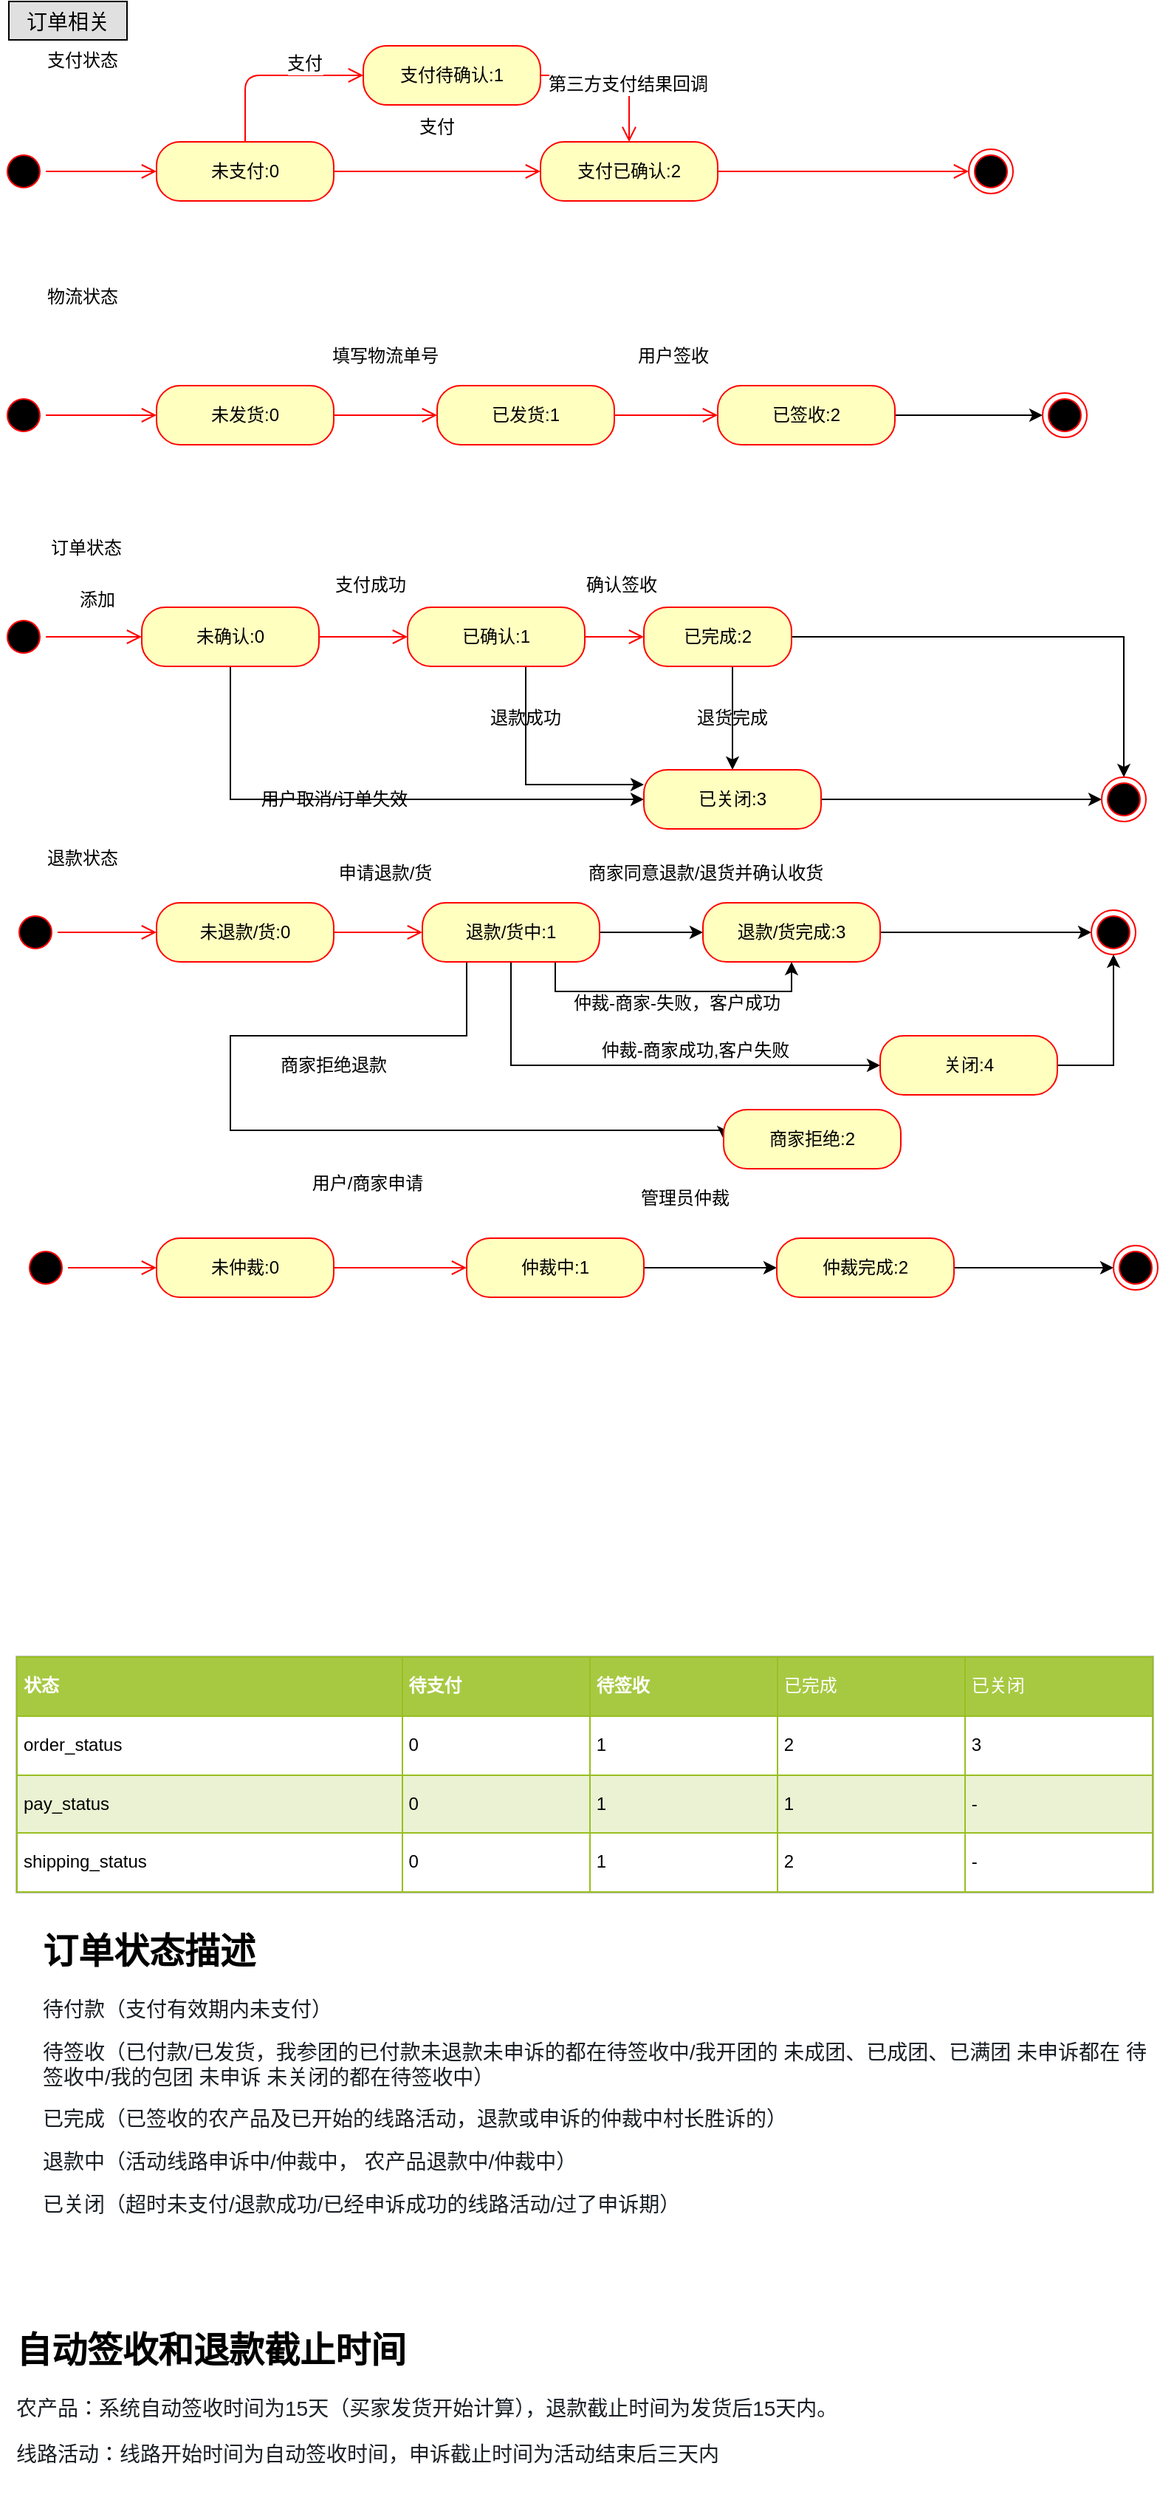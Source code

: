 <mxfile version="13.0.9" type="github" pages="9">
  <diagram id="jTAe54ZyjJwtfc4nAxyl" name="第 1 页">
    <mxGraphModel dx="1426" dy="771" grid="1" gridSize="10" guides="1" tooltips="1" connect="1" arrows="1" fold="1" page="1" pageScale="1" pageWidth="827" pageHeight="1169" background="none" math="0" shadow="0">
      <root>
        <mxCell id="0" />
        <mxCell id="1" parent="0" />
        <mxCell id="V9Gzx3fc9FKaUdsf_C9_-1" value="" style="ellipse;html=1;shape=endState;fillColor=#000000;strokeColor=#ff0000;" parent="1" vertex="1">
          <mxGeometry x="680" y="110" width="30" height="30" as="geometry" />
        </mxCell>
        <mxCell id="V9Gzx3fc9FKaUdsf_C9_-2" value="未支付:0" style="rounded=1;whiteSpace=wrap;html=1;arcSize=40;fontColor=#000000;fillColor=#ffffc0;strokeColor=#ff0000;" parent="1" vertex="1">
          <mxGeometry x="130" y="105" width="120" height="40" as="geometry" />
        </mxCell>
        <mxCell id="V9Gzx3fc9FKaUdsf_C9_-3" value="" style="edgeStyle=orthogonalEdgeStyle;html=1;verticalAlign=bottom;endArrow=open;endSize=8;strokeColor=#ff0000;entryX=0;entryY=0.5;entryDx=0;entryDy=0;" parent="1" source="V9Gzx3fc9FKaUdsf_C9_-2" target="V9Gzx3fc9FKaUdsf_C9_-5" edge="1">
          <mxGeometry relative="1" as="geometry">
            <mxPoint x="200" y="190" as="targetPoint" />
          </mxGeometry>
        </mxCell>
        <mxCell id="V9Gzx3fc9FKaUdsf_C9_-4" value="支付状态" style="text;html=1;strokeColor=none;fillColor=none;align=center;verticalAlign=middle;whiteSpace=wrap;rounded=0;" parent="1" vertex="1">
          <mxGeometry x="40" y="40" width="80" height="20" as="geometry" />
        </mxCell>
        <mxCell id="V9Gzx3fc9FKaUdsf_C9_-5" value="支付已确认:2" style="rounded=1;whiteSpace=wrap;html=1;arcSize=40;fontColor=#000000;fillColor=#ffffc0;strokeColor=#ff0000;" parent="1" vertex="1">
          <mxGeometry x="390" y="105" width="120" height="40" as="geometry" />
        </mxCell>
        <mxCell id="V9Gzx3fc9FKaUdsf_C9_-6" value="" style="edgeStyle=orthogonalEdgeStyle;html=1;verticalAlign=bottom;endArrow=open;endSize=8;strokeColor=#ff0000;entryX=0;entryY=0.5;entryDx=0;entryDy=0;" parent="1" source="V9Gzx3fc9FKaUdsf_C9_-5" target="V9Gzx3fc9FKaUdsf_C9_-1" edge="1">
          <mxGeometry relative="1" as="geometry">
            <mxPoint x="450" y="205" as="targetPoint" />
          </mxGeometry>
        </mxCell>
        <mxCell id="V9Gzx3fc9FKaUdsf_C9_-8" value="" style="ellipse;html=1;shape=startState;fillColor=#000000;strokeColor=#ff0000;" parent="1" vertex="1">
          <mxGeometry x="25" y="110" width="30" height="30" as="geometry" />
        </mxCell>
        <mxCell id="V9Gzx3fc9FKaUdsf_C9_-9" value="" style="edgeStyle=orthogonalEdgeStyle;html=1;verticalAlign=bottom;endArrow=open;endSize=8;strokeColor=#ff0000;entryX=0;entryY=0.5;entryDx=0;entryDy=0;" parent="1" source="V9Gzx3fc9FKaUdsf_C9_-8" target="V9Gzx3fc9FKaUdsf_C9_-2" edge="1">
          <mxGeometry relative="1" as="geometry">
            <mxPoint x="105" y="300" as="targetPoint" />
          </mxGeometry>
        </mxCell>
        <mxCell id="V9Gzx3fc9FKaUdsf_C9_-10" value="物流状态" style="text;html=1;strokeColor=none;fillColor=none;align=center;verticalAlign=middle;whiteSpace=wrap;rounded=0;" parent="1" vertex="1">
          <mxGeometry x="40" y="200" width="80" height="20" as="geometry" />
        </mxCell>
        <mxCell id="V9Gzx3fc9FKaUdsf_C9_-11" value="" style="ellipse;html=1;shape=startState;fillColor=#000000;strokeColor=#ff0000;" parent="1" vertex="1">
          <mxGeometry x="25" y="275" width="30" height="30" as="geometry" />
        </mxCell>
        <mxCell id="V9Gzx3fc9FKaUdsf_C9_-12" value="" style="edgeStyle=orthogonalEdgeStyle;html=1;verticalAlign=bottom;endArrow=open;endSize=8;strokeColor=#ff0000;entryX=0;entryY=0.5;entryDx=0;entryDy=0;" parent="1" source="V9Gzx3fc9FKaUdsf_C9_-11" target="V9Gzx3fc9FKaUdsf_C9_-13" edge="1">
          <mxGeometry relative="1" as="geometry">
            <mxPoint x="40" y="370" as="targetPoint" />
          </mxGeometry>
        </mxCell>
        <mxCell id="V9Gzx3fc9FKaUdsf_C9_-13" value="未发货:0" style="rounded=1;whiteSpace=wrap;html=1;arcSize=40;fontColor=#000000;fillColor=#ffffc0;strokeColor=#ff0000;" parent="1" vertex="1">
          <mxGeometry x="130" y="270" width="120" height="40" as="geometry" />
        </mxCell>
        <mxCell id="V9Gzx3fc9FKaUdsf_C9_-14" value="" style="edgeStyle=orthogonalEdgeStyle;html=1;verticalAlign=bottom;endArrow=open;endSize=8;strokeColor=#ff0000;entryX=0;entryY=0.5;entryDx=0;entryDy=0;" parent="1" source="V9Gzx3fc9FKaUdsf_C9_-13" target="V9Gzx3fc9FKaUdsf_C9_-15" edge="1">
          <mxGeometry relative="1" as="geometry">
            <mxPoint x="190" y="370" as="targetPoint" />
          </mxGeometry>
        </mxCell>
        <mxCell id="V9Gzx3fc9FKaUdsf_C9_-15" value="已发货:1" style="rounded=1;whiteSpace=wrap;html=1;arcSize=40;fontColor=#000000;fillColor=#ffffc0;strokeColor=#ff0000;" parent="1" vertex="1">
          <mxGeometry x="320" y="270" width="120" height="40" as="geometry" />
        </mxCell>
        <mxCell id="V9Gzx3fc9FKaUdsf_C9_-16" value="" style="edgeStyle=orthogonalEdgeStyle;html=1;verticalAlign=bottom;endArrow=open;endSize=8;strokeColor=#ff0000;entryX=0;entryY=0.5;entryDx=0;entryDy=0;" parent="1" source="V9Gzx3fc9FKaUdsf_C9_-15" target="V9Gzx3fc9FKaUdsf_C9_-17" edge="1">
          <mxGeometry relative="1" as="geometry">
            <mxPoint x="413" y="370" as="targetPoint" />
          </mxGeometry>
        </mxCell>
        <mxCell id="V9Gzx3fc9FKaUdsf_C9_-19" style="edgeStyle=orthogonalEdgeStyle;rounded=0;orthogonalLoop=1;jettySize=auto;html=1;entryX=0;entryY=0.5;entryDx=0;entryDy=0;" parent="1" source="V9Gzx3fc9FKaUdsf_C9_-17" target="V9Gzx3fc9FKaUdsf_C9_-18" edge="1">
          <mxGeometry relative="1" as="geometry" />
        </mxCell>
        <mxCell id="V9Gzx3fc9FKaUdsf_C9_-17" value="已签收:2" style="rounded=1;whiteSpace=wrap;html=1;arcSize=40;fontColor=#000000;fillColor=#ffffc0;strokeColor=#ff0000;" parent="1" vertex="1">
          <mxGeometry x="510" y="270" width="120" height="40" as="geometry" />
        </mxCell>
        <mxCell id="V9Gzx3fc9FKaUdsf_C9_-18" value="" style="ellipse;html=1;shape=endState;fillColor=#000000;strokeColor=#ff0000;" parent="1" vertex="1">
          <mxGeometry x="730" y="275" width="30" height="30" as="geometry" />
        </mxCell>
        <mxCell id="V9Gzx3fc9FKaUdsf_C9_-20" value="支付" style="text;html=1;strokeColor=none;fillColor=none;align=center;verticalAlign=middle;whiteSpace=wrap;rounded=0;" parent="1" vertex="1">
          <mxGeometry x="300" y="85" width="40" height="20" as="geometry" />
        </mxCell>
        <mxCell id="V9Gzx3fc9FKaUdsf_C9_-21" value="填写物流单号" style="text;html=1;strokeColor=none;fillColor=none;align=center;verticalAlign=middle;whiteSpace=wrap;rounded=0;" parent="1" vertex="1">
          <mxGeometry x="240" y="240" width="90" height="20" as="geometry" />
        </mxCell>
        <mxCell id="V9Gzx3fc9FKaUdsf_C9_-22" value="用户签收" style="text;html=1;strokeColor=none;fillColor=none;align=center;verticalAlign=middle;whiteSpace=wrap;rounded=0;" parent="1" vertex="1">
          <mxGeometry x="450" y="240" width="60" height="20" as="geometry" />
        </mxCell>
        <mxCell id="V9Gzx3fc9FKaUdsf_C9_-28" value="" style="ellipse;html=1;shape=startState;fillColor=#000000;strokeColor=#ff0000;" parent="1" vertex="1">
          <mxGeometry x="25" y="425" width="30" height="30" as="geometry" />
        </mxCell>
        <mxCell id="V9Gzx3fc9FKaUdsf_C9_-29" value="" style="edgeStyle=orthogonalEdgeStyle;html=1;verticalAlign=bottom;endArrow=open;endSize=8;strokeColor=#ff0000;entryX=0;entryY=0.5;entryDx=0;entryDy=0;" parent="1" source="V9Gzx3fc9FKaUdsf_C9_-28" target="V9Gzx3fc9FKaUdsf_C9_-31" edge="1">
          <mxGeometry relative="1" as="geometry">
            <mxPoint x="40" y="510" as="targetPoint" />
          </mxGeometry>
        </mxCell>
        <mxCell id="V9Gzx3fc9FKaUdsf_C9_-30" value="订单状态" style="text;html=1;strokeColor=none;fillColor=none;align=center;verticalAlign=middle;whiteSpace=wrap;rounded=0;" parent="1" vertex="1">
          <mxGeometry x="55" y="370" width="55" height="20" as="geometry" />
        </mxCell>
        <mxCell id="V9Gzx3fc9FKaUdsf_C9_-40" style="edgeStyle=orthogonalEdgeStyle;rounded=0;orthogonalLoop=1;jettySize=auto;html=1;entryX=0;entryY=0.5;entryDx=0;entryDy=0;" parent="1" source="V9Gzx3fc9FKaUdsf_C9_-31" target="V9Gzx3fc9FKaUdsf_C9_-38" edge="1">
          <mxGeometry relative="1" as="geometry">
            <Array as="points">
              <mxPoint x="180" y="550" />
            </Array>
          </mxGeometry>
        </mxCell>
        <mxCell id="V9Gzx3fc9FKaUdsf_C9_-31" value="未确认:0" style="rounded=1;whiteSpace=wrap;html=1;arcSize=40;fontColor=#000000;fillColor=#ffffc0;strokeColor=#ff0000;" parent="1" vertex="1">
          <mxGeometry x="120" y="420" width="120" height="40" as="geometry" />
        </mxCell>
        <mxCell id="V9Gzx3fc9FKaUdsf_C9_-32" value="" style="edgeStyle=orthogonalEdgeStyle;html=1;verticalAlign=bottom;endArrow=open;endSize=8;strokeColor=#ff0000;" parent="1" source="V9Gzx3fc9FKaUdsf_C9_-31" target="V9Gzx3fc9FKaUdsf_C9_-33" edge="1">
          <mxGeometry relative="1" as="geometry">
            <mxPoint x="180" y="520" as="targetPoint" />
          </mxGeometry>
        </mxCell>
        <mxCell id="V9Gzx3fc9FKaUdsf_C9_-56" style="edgeStyle=orthogonalEdgeStyle;rounded=0;orthogonalLoop=1;jettySize=auto;html=1;entryX=0;entryY=0.25;entryDx=0;entryDy=0;" parent="1" source="V9Gzx3fc9FKaUdsf_C9_-33" target="V9Gzx3fc9FKaUdsf_C9_-38" edge="1">
          <mxGeometry relative="1" as="geometry">
            <Array as="points">
              <mxPoint x="380" y="540" />
            </Array>
          </mxGeometry>
        </mxCell>
        <mxCell id="V9Gzx3fc9FKaUdsf_C9_-33" value="已确认:1" style="rounded=1;whiteSpace=wrap;html=1;arcSize=40;fontColor=#000000;fillColor=#ffffc0;strokeColor=#ff0000;" parent="1" vertex="1">
          <mxGeometry x="300" y="420" width="120" height="40" as="geometry" />
        </mxCell>
        <mxCell id="V9Gzx3fc9FKaUdsf_C9_-34" value="" style="edgeStyle=orthogonalEdgeStyle;html=1;verticalAlign=bottom;endArrow=open;endSize=8;strokeColor=#ff0000;entryX=0;entryY=0.5;entryDx=0;entryDy=0;" parent="1" source="V9Gzx3fc9FKaUdsf_C9_-33" target="V9Gzx3fc9FKaUdsf_C9_-35" edge="1">
          <mxGeometry relative="1" as="geometry">
            <mxPoint x="360" y="520" as="targetPoint" />
          </mxGeometry>
        </mxCell>
        <mxCell id="V9Gzx3fc9FKaUdsf_C9_-37" style="edgeStyle=orthogonalEdgeStyle;rounded=0;orthogonalLoop=1;jettySize=auto;html=1;entryX=0.5;entryY=0;entryDx=0;entryDy=0;" parent="1" source="V9Gzx3fc9FKaUdsf_C9_-35" target="V9Gzx3fc9FKaUdsf_C9_-46" edge="1">
          <mxGeometry relative="1" as="geometry">
            <mxPoint x="600" y="440" as="targetPoint" />
          </mxGeometry>
        </mxCell>
        <mxCell id="V9Gzx3fc9FKaUdsf_C9_-49" style="edgeStyle=orthogonalEdgeStyle;rounded=0;orthogonalLoop=1;jettySize=auto;html=1;entryX=0.5;entryY=0;entryDx=0;entryDy=0;" parent="1" source="V9Gzx3fc9FKaUdsf_C9_-35" target="V9Gzx3fc9FKaUdsf_C9_-38" edge="1">
          <mxGeometry relative="1" as="geometry">
            <Array as="points">
              <mxPoint x="520" y="500" />
              <mxPoint x="520" y="500" />
            </Array>
          </mxGeometry>
        </mxCell>
        <mxCell id="V9Gzx3fc9FKaUdsf_C9_-35" value="已完成:2" style="rounded=1;whiteSpace=wrap;html=1;arcSize=40;fontColor=#000000;fillColor=#ffffc0;strokeColor=#ff0000;" parent="1" vertex="1">
          <mxGeometry x="460" y="420" width="100" height="40" as="geometry" />
        </mxCell>
        <mxCell id="V9Gzx3fc9FKaUdsf_C9_-48" style="edgeStyle=orthogonalEdgeStyle;rounded=0;orthogonalLoop=1;jettySize=auto;html=1;entryX=0;entryY=0.5;entryDx=0;entryDy=0;" parent="1" source="V9Gzx3fc9FKaUdsf_C9_-38" target="V9Gzx3fc9FKaUdsf_C9_-46" edge="1">
          <mxGeometry relative="1" as="geometry" />
        </mxCell>
        <mxCell id="V9Gzx3fc9FKaUdsf_C9_-38" value="已关闭:3" style="rounded=1;whiteSpace=wrap;html=1;arcSize=40;fontColor=#000000;fillColor=#ffffc0;strokeColor=#ff0000;" parent="1" vertex="1">
          <mxGeometry x="460" y="530" width="120" height="40" as="geometry" />
        </mxCell>
        <mxCell id="V9Gzx3fc9FKaUdsf_C9_-41" value="添加" style="text;html=1;strokeColor=none;fillColor=none;align=center;verticalAlign=middle;whiteSpace=wrap;rounded=0;" parent="1" vertex="1">
          <mxGeometry x="70" y="405" width="40" height="20" as="geometry" />
        </mxCell>
        <mxCell id="V9Gzx3fc9FKaUdsf_C9_-42" value="支付成功" style="text;html=1;strokeColor=none;fillColor=none;align=center;verticalAlign=middle;whiteSpace=wrap;rounded=0;" parent="1" vertex="1">
          <mxGeometry x="250" y="395" width="50" height="20" as="geometry" />
        </mxCell>
        <mxCell id="V9Gzx3fc9FKaUdsf_C9_-43" value="确认签收" style="text;html=1;strokeColor=none;fillColor=none;align=center;verticalAlign=middle;whiteSpace=wrap;rounded=0;" parent="1" vertex="1">
          <mxGeometry x="420" y="395" width="50" height="20" as="geometry" />
        </mxCell>
        <mxCell id="V9Gzx3fc9FKaUdsf_C9_-44" value="退货完成" style="text;html=1;strokeColor=none;fillColor=none;align=center;verticalAlign=middle;whiteSpace=wrap;rounded=0;" parent="1" vertex="1">
          <mxGeometry x="480" y="485" width="80" height="20" as="geometry" />
        </mxCell>
        <mxCell id="V9Gzx3fc9FKaUdsf_C9_-45" value="用户取消/订单失效" style="text;html=1;strokeColor=none;fillColor=none;align=center;verticalAlign=middle;whiteSpace=wrap;rounded=0;" parent="1" vertex="1">
          <mxGeometry x="197.5" y="540" width="105" height="20" as="geometry" />
        </mxCell>
        <mxCell id="V9Gzx3fc9FKaUdsf_C9_-46" value="" style="ellipse;html=1;shape=endState;fillColor=#000000;strokeColor=#ff0000;" parent="1" vertex="1">
          <mxGeometry x="770" y="535" width="30" height="30" as="geometry" />
        </mxCell>
        <mxCell id="V9Gzx3fc9FKaUdsf_C9_-50" value="订单相关" style="text;align=center;verticalAlign=middle;spacingLeft=4;spacingRight=4;strokeColor=#000000;fillColor=#e0e0e0;rotatable=0;points=[[0,0.5],[1,0.5]];portConstraint=eastwest;fontSize=14;" parent="1" vertex="1">
          <mxGeometry x="30" y="10" width="80" height="26" as="geometry" />
        </mxCell>
        <mxCell id="V9Gzx3fc9FKaUdsf_C9_-53" value="退款成功" style="text;html=1;strokeColor=none;fillColor=none;align=center;verticalAlign=middle;whiteSpace=wrap;rounded=0;" parent="1" vertex="1">
          <mxGeometry x="355" y="485" width="50" height="20" as="geometry" />
        </mxCell>
        <mxCell id="V9Gzx3fc9FKaUdsf_C9_-55" value="&lt;table border=&quot;1&quot; width=&quot;100%&quot; cellpadding=&quot;4&quot; style=&quot;width: 100% ; height: 100% ; border-collapse: collapse&quot;&gt;&lt;tbody&gt;&lt;tr style=&quot;background-color: #a7c942 ; color: #ffffff ; border: 1px solid #98bf21&quot;&gt;&lt;th align=&quot;left&quot;&gt;状态&lt;/th&gt;&lt;th align=&quot;left&quot;&gt;待支付&lt;/th&gt;&lt;th align=&quot;left&quot;&gt;待签收&lt;/th&gt;&lt;td&gt;已完成&lt;/td&gt;&lt;td&gt;已关闭&lt;/td&gt;&lt;/tr&gt;&lt;tr style=&quot;border: 1px solid #98bf21&quot;&gt;&lt;td&gt;order_status&lt;/td&gt;&lt;td&gt;0&lt;/td&gt;&lt;td&gt;1&lt;/td&gt;&lt;td&gt;2&lt;/td&gt;&lt;td&gt;3&lt;/td&gt;&lt;/tr&gt;&lt;tr style=&quot;background-color: #eaf2d3 ; border: 1px solid #98bf21&quot;&gt;&lt;td&gt;pay_status&lt;/td&gt;&lt;td&gt;0&lt;/td&gt;&lt;td&gt;1&lt;/td&gt;&lt;td&gt;1&lt;/td&gt;&lt;td&gt;-&lt;/td&gt;&lt;/tr&gt;&lt;tr style=&quot;border: 1px solid #98bf21&quot;&gt;&lt;td&gt;shipping_status&lt;/td&gt;&lt;td&gt;0&lt;/td&gt;&lt;td&gt;1&lt;/td&gt;&lt;td&gt;2&lt;/td&gt;&lt;td&gt;-&lt;/td&gt;&lt;/tr&gt;&lt;/tbody&gt;&lt;/table&gt;" style="text;html=1;strokeColor=#c0c0c0;fillColor=#ffffff;overflow=fill;rounded=0;" parent="1" vertex="1">
          <mxGeometry x="35" y="1130" width="770" height="160" as="geometry" />
        </mxCell>
        <mxCell id="V9Gzx3fc9FKaUdsf_C9_-57" value="&lt;h1&gt;订单状态描述&lt;/h1&gt;&lt;p&gt;&lt;span style=&quot;color: rgb(25 , 31 , 37) ; font-family: , , &amp;#34;pingfang sc&amp;#34; , &amp;#34;hiragino sans gb&amp;#34; , &amp;#34;segoe ui&amp;#34; , , &amp;#34;roboto&amp;#34; , &amp;#34;droid sans&amp;#34; , &amp;#34;helvetica neue&amp;#34; , sans-serif ; font-size: 14px ; white-space: pre-wrap ; background-color: rgb(255 , 255 , 255)&quot;&gt;待付款（支付有效期内未支付）&lt;/span&gt;&lt;/p&gt;&lt;p&gt;&lt;span style=&quot;color: rgb(25 , 31 , 37) ; font-family: , , &amp;#34;pingfang sc&amp;#34; , &amp;#34;hiragino sans gb&amp;#34; , &amp;#34;segoe ui&amp;#34; , , &amp;#34;roboto&amp;#34; , &amp;#34;droid sans&amp;#34; , &amp;#34;helvetica neue&amp;#34; , sans-serif ; font-size: 14px ; white-space: pre-wrap ; background-color: rgb(255 , 255 , 255)&quot;&gt;待签收（已付款/已发货，我参团的已付款未退款未申诉的都在待签收中/我开团的 未成团、已成团、已满团 未申诉都在 待签收中/&lt;/span&gt;&lt;span style=&quot;color: rgb(25 , 31 , 37) ; font-family: , , &amp;#34;pingfang sc&amp;#34; , &amp;#34;hiragino sans gb&amp;#34; , &amp;#34;segoe ui&amp;#34; , , &amp;#34;roboto&amp;#34; , &amp;#34;droid sans&amp;#34; , &amp;#34;helvetica neue&amp;#34; , sans-serif ; font-size: 14px ; white-space: pre-wrap ; background-color: rgb(255 , 255 , 255)&quot;&gt;我的包团 未申诉 未关闭的都在待签收中）  &lt;/span&gt;&lt;/p&gt;&lt;p&gt;&lt;span style=&quot;color: rgb(25 , 31 , 37) ; font-family: , , &amp;#34;pingfang sc&amp;#34; , &amp;#34;hiragino sans gb&amp;#34; , &amp;#34;segoe ui&amp;#34; , , &amp;#34;roboto&amp;#34; , &amp;#34;droid sans&amp;#34; , &amp;#34;helvetica neue&amp;#34; , sans-serif ; font-size: 14px ; white-space: pre-wrap ; background-color: rgb(255 , 255 , 255)&quot;&gt;已完成（&lt;/span&gt;&lt;span style=&quot;color: rgb(25 , 31 , 37) ; font-family: , , &amp;#34;pingfang sc&amp;#34; , &amp;#34;hiragino sans gb&amp;#34; , &amp;#34;segoe ui&amp;#34; , , &amp;#34;roboto&amp;#34; , &amp;#34;droid sans&amp;#34; , &amp;#34;helvetica neue&amp;#34; , sans-serif ; font-size: 14px ; white-space: pre-wrap ; background-color: rgb(255 , 255 , 255)&quot;&gt;已签收的农产品及已开始的线路活动，退款或申诉的仲裁中村长胜诉的&lt;/span&gt;&lt;span style=&quot;color: rgb(25 , 31 , 37) ; font-family: , , &amp;#34;pingfang sc&amp;#34; , &amp;#34;hiragino sans gb&amp;#34; , &amp;#34;segoe ui&amp;#34; , , &amp;#34;roboto&amp;#34; , &amp;#34;droid sans&amp;#34; , &amp;#34;helvetica neue&amp;#34; , sans-serif ; font-size: 14px ; white-space: pre-wrap ; background-color: rgb(255 , 255 , 255)&quot;&gt;）   &lt;/span&gt;&lt;/p&gt;&lt;p&gt;&lt;span style=&quot;color: rgb(25 , 31 , 37) ; font-family: , , &amp;#34;pingfang sc&amp;#34; , &amp;#34;hiragino sans gb&amp;#34; , &amp;#34;segoe ui&amp;#34; , , &amp;#34;roboto&amp;#34; , &amp;#34;droid sans&amp;#34; , &amp;#34;helvetica neue&amp;#34; , sans-serif ; font-size: 14px ; white-space: pre-wrap ; background-color: rgb(255 , 255 , 255)&quot;&gt;退款中（&lt;/span&gt;&lt;span style=&quot;color: rgb(25 , 31 , 37) ; font-family: , , &amp;#34;pingfang sc&amp;#34; , &amp;#34;hiragino sans gb&amp;#34; , &amp;#34;segoe ui&amp;#34; , , &amp;#34;roboto&amp;#34; , &amp;#34;droid sans&amp;#34; , &amp;#34;helvetica neue&amp;#34; , sans-serif ; font-size: 14px ; white-space: pre-wrap ; background-color: rgb(255 , 255 , 255)&quot;&gt;活动线路申诉中/仲裁中， 农产品退款中/仲裁中&lt;/span&gt;&lt;span style=&quot;color: rgb(25 , 31 , 37) ; font-family: , , &amp;#34;pingfang sc&amp;#34; , &amp;#34;hiragino sans gb&amp;#34; , &amp;#34;segoe ui&amp;#34; , , &amp;#34;roboto&amp;#34; , &amp;#34;droid sans&amp;#34; , &amp;#34;helvetica neue&amp;#34; , sans-serif ; font-size: 14px ; white-space: pre-wrap ; background-color: rgb(255 , 255 , 255)&quot;&gt;）&lt;/span&gt;&lt;/p&gt;&lt;p&gt;&lt;span style=&quot;color: rgb(25 , 31 , 37) ; font-family: , , &amp;#34;pingfang sc&amp;#34; , &amp;#34;hiragino sans gb&amp;#34; , &amp;#34;segoe ui&amp;#34; , , &amp;#34;roboto&amp;#34; , &amp;#34;droid sans&amp;#34; , &amp;#34;helvetica neue&amp;#34; , sans-serif ; font-size: 14px ; white-space: pre-wrap ; background-color: rgb(255 , 255 , 255)&quot;&gt;已关闭（&lt;/span&gt;&lt;span style=&quot;color: rgb(25 , 31 , 37) ; font-family: , , &amp;#34;pingfang sc&amp;#34; , &amp;#34;hiragino sans gb&amp;#34; , &amp;#34;segoe ui&amp;#34; , , &amp;#34;roboto&amp;#34; , &amp;#34;droid sans&amp;#34; , &amp;#34;helvetica neue&amp;#34; , sans-serif ; font-size: 14px ; white-space: pre-wrap ; background-color: rgb(255 , 255 , 255)&quot;&gt;超时未支付/退款成功/已经申诉成功的线路活动/过了申诉期&lt;/span&gt;&lt;span style=&quot;color: rgb(25 , 31 , 37) ; font-family: , , &amp;#34;pingfang sc&amp;#34; , &amp;#34;hiragino sans gb&amp;#34; , &amp;#34;segoe ui&amp;#34; , , &amp;#34;roboto&amp;#34; , &amp;#34;droid sans&amp;#34; , &amp;#34;helvetica neue&amp;#34; , sans-serif ; font-size: 14px ; white-space: pre-wrap ; background-color: rgb(255 , 255 , 255)&quot;&gt;）&lt;/span&gt;&lt;br&gt;&lt;/p&gt;" style="text;html=1;strokeColor=none;fillColor=none;spacing=5;spacingTop=-20;whiteSpace=wrap;overflow=hidden;rounded=0;" parent="1" vertex="1">
          <mxGeometry x="48" y="1310" width="760" height="230" as="geometry" />
        </mxCell>
        <mxCell id="V9Gzx3fc9FKaUdsf_C9_-61" value="" style="ellipse;html=1;shape=startState;fillColor=#000000;strokeColor=#ff0000;" parent="1" vertex="1">
          <mxGeometry x="33" y="625" width="30" height="30" as="geometry" />
        </mxCell>
        <mxCell id="V9Gzx3fc9FKaUdsf_C9_-62" value="" style="edgeStyle=orthogonalEdgeStyle;html=1;verticalAlign=bottom;endArrow=open;endSize=8;strokeColor=#ff0000;entryX=0;entryY=0.5;entryDx=0;entryDy=0;" parent="1" source="V9Gzx3fc9FKaUdsf_C9_-61" target="V9Gzx3fc9FKaUdsf_C9_-63" edge="1">
          <mxGeometry relative="1" as="geometry">
            <mxPoint x="48" y="710" as="targetPoint" />
          </mxGeometry>
        </mxCell>
        <mxCell id="V9Gzx3fc9FKaUdsf_C9_-63" value="未退款/货:0" style="rounded=1;whiteSpace=wrap;html=1;arcSize=40;fontColor=#000000;fillColor=#ffffc0;strokeColor=#ff0000;" parent="1" vertex="1">
          <mxGeometry x="130" y="620" width="120" height="40" as="geometry" />
        </mxCell>
        <mxCell id="V9Gzx3fc9FKaUdsf_C9_-64" value="" style="edgeStyle=orthogonalEdgeStyle;html=1;verticalAlign=bottom;endArrow=open;endSize=8;strokeColor=#ff0000;entryX=0;entryY=0.5;entryDx=0;entryDy=0;" parent="1" source="V9Gzx3fc9FKaUdsf_C9_-63" target="V9Gzx3fc9FKaUdsf_C9_-65" edge="1">
          <mxGeometry relative="1" as="geometry">
            <mxPoint x="190" y="720" as="targetPoint" />
          </mxGeometry>
        </mxCell>
        <mxCell id="V9Gzx3fc9FKaUdsf_C9_-67" style="edgeStyle=orthogonalEdgeStyle;rounded=0;orthogonalLoop=1;jettySize=auto;html=1;entryX=0;entryY=0.5;entryDx=0;entryDy=0;" parent="1" source="V9Gzx3fc9FKaUdsf_C9_-65" target="V9Gzx3fc9FKaUdsf_C9_-66" edge="1">
          <mxGeometry relative="1" as="geometry" />
        </mxCell>
        <mxCell id="EMyOmKl7VwLOgDLdcjs3-1" style="edgeStyle=orthogonalEdgeStyle;rounded=0;orthogonalLoop=1;jettySize=auto;html=1;entryX=0.5;entryY=1;entryDx=0;entryDy=0;strokeWidth=1;" parent="1" source="V9Gzx3fc9FKaUdsf_C9_-65" target="V9Gzx3fc9FKaUdsf_C9_-66" edge="1">
          <mxGeometry relative="1" as="geometry">
            <Array as="points">
              <mxPoint x="400" y="680" />
              <mxPoint x="560" y="680" />
            </Array>
          </mxGeometry>
        </mxCell>
        <mxCell id="EMyOmKl7VwLOgDLdcjs3-5" style="edgeStyle=orthogonalEdgeStyle;rounded=0;orthogonalLoop=1;jettySize=auto;html=1;entryX=0;entryY=0.5;entryDx=0;entryDy=0;strokeWidth=1;" parent="1" source="V9Gzx3fc9FKaUdsf_C9_-65" target="kFFLdCMdSPEaLZBZbBHp-7" edge="1">
          <mxGeometry relative="1" as="geometry">
            <Array as="points">
              <mxPoint x="370" y="730" />
            </Array>
          </mxGeometry>
        </mxCell>
        <mxCell id="EMyOmKl7VwLOgDLdcjs3-6" style="edgeStyle=orthogonalEdgeStyle;rounded=0;orthogonalLoop=1;jettySize=auto;html=1;entryX=0;entryY=0.5;entryDx=0;entryDy=0;strokeWidth=1;" parent="1" source="V9Gzx3fc9FKaUdsf_C9_-65" target="4ef79hFwz2-TKqWv38Id-1" edge="1">
          <mxGeometry relative="1" as="geometry">
            <Array as="points">
              <mxPoint x="340" y="710" />
              <mxPoint x="180" y="710" />
              <mxPoint x="180" y="774" />
            </Array>
          </mxGeometry>
        </mxCell>
        <mxCell id="V9Gzx3fc9FKaUdsf_C9_-65" value="退款/货中:1" style="rounded=1;whiteSpace=wrap;html=1;arcSize=40;fontColor=#000000;fillColor=#ffffc0;strokeColor=#ff0000;" parent="1" vertex="1">
          <mxGeometry x="310" y="620" width="120" height="40" as="geometry" />
        </mxCell>
        <mxCell id="V9Gzx3fc9FKaUdsf_C9_-69" style="edgeStyle=orthogonalEdgeStyle;rounded=0;orthogonalLoop=1;jettySize=auto;html=1;entryX=0;entryY=0.5;entryDx=0;entryDy=0;" parent="1" source="V9Gzx3fc9FKaUdsf_C9_-66" target="V9Gzx3fc9FKaUdsf_C9_-68" edge="1">
          <mxGeometry relative="1" as="geometry" />
        </mxCell>
        <mxCell id="V9Gzx3fc9FKaUdsf_C9_-66" value="退款/货完成:3" style="rounded=1;whiteSpace=wrap;html=1;arcSize=40;fontColor=#000000;fillColor=#ffffc0;strokeColor=#ff0000;" parent="1" vertex="1">
          <mxGeometry x="500" y="620" width="120" height="40" as="geometry" />
        </mxCell>
        <mxCell id="V9Gzx3fc9FKaUdsf_C9_-68" value="" style="ellipse;html=1;shape=endState;fillColor=#000000;strokeColor=#ff0000;" parent="1" vertex="1">
          <mxGeometry x="763" y="625" width="30" height="30" as="geometry" />
        </mxCell>
        <mxCell id="V9Gzx3fc9FKaUdsf_C9_-70" value="申请退款/货" style="text;html=1;strokeColor=none;fillColor=none;align=center;verticalAlign=middle;whiteSpace=wrap;rounded=0;" parent="1" vertex="1">
          <mxGeometry x="250" y="590" width="70" height="20" as="geometry" />
        </mxCell>
        <mxCell id="V9Gzx3fc9FKaUdsf_C9_-71" value="退款状态" style="text;html=1;strokeColor=none;fillColor=none;align=center;verticalAlign=middle;whiteSpace=wrap;rounded=0;" parent="1" vertex="1">
          <mxGeometry x="50" y="580" width="60" height="20" as="geometry" />
        </mxCell>
        <mxCell id="V9Gzx3fc9FKaUdsf_C9_-72" value="商家同意退款/退货并确认收货" style="text;html=1;strokeColor=none;fillColor=none;align=center;verticalAlign=middle;whiteSpace=wrap;rounded=0;" parent="1" vertex="1">
          <mxGeometry x="413" y="590" width="178" height="20" as="geometry" />
        </mxCell>
        <mxCell id="V9Gzx3fc9FKaUdsf_C9_-73" value="&lt;h1&gt;自动签收和退款截止时间&lt;/h1&gt;&lt;p&gt;&lt;span style=&quot;color: rgb(25 , 31 , 37) ; font-family: , , &amp;#34;pingfang sc&amp;#34; , &amp;#34;hiragino sans gb&amp;#34; , &amp;#34;segoe ui&amp;#34; , , &amp;#34;roboto&amp;#34; , &amp;#34;droid sans&amp;#34; , &amp;#34;helvetica neue&amp;#34; , sans-serif ; font-size: 14px ; white-space: pre-wrap ; background-color: rgb(255 , 255 , 255)&quot;&gt;农产品：系统自动签收时间为15天（买家发货开始计算），退款截止时间为发货后15天内。&lt;/span&gt;&lt;br style=&quot;box-sizing: border-box ; color: rgb(25 , 31 , 37) ; font-family: , , &amp;#34;pingfang sc&amp;#34; , &amp;#34;hiragino sans gb&amp;#34; , &amp;#34;segoe ui&amp;#34; , , &amp;#34;roboto&amp;#34; , &amp;#34;droid sans&amp;#34; , &amp;#34;helvetica neue&amp;#34; , sans-serif ; font-size: 14px ; white-space: pre-wrap ; background-color: rgb(255 , 255 , 255)&quot;&gt;&lt;br style=&quot;box-sizing: border-box ; color: rgb(25 , 31 , 37) ; font-family: , , &amp;#34;pingfang sc&amp;#34; , &amp;#34;hiragino sans gb&amp;#34; , &amp;#34;segoe ui&amp;#34; , , &amp;#34;roboto&amp;#34; , &amp;#34;droid sans&amp;#34; , &amp;#34;helvetica neue&amp;#34; , sans-serif ; font-size: 14px ; white-space: pre-wrap ; background-color: rgb(255 , 255 , 255)&quot;&gt;&lt;span style=&quot;color: rgb(25 , 31 , 37) ; font-family: , , &amp;#34;pingfang sc&amp;#34; , &amp;#34;hiragino sans gb&amp;#34; , &amp;#34;segoe ui&amp;#34; , , &amp;#34;roboto&amp;#34; , &amp;#34;droid sans&amp;#34; , &amp;#34;helvetica neue&amp;#34; , sans-serif ; font-size: 14px ; white-space: pre-wrap ; background-color: rgb(255 , 255 , 255)&quot;&gt;线路活动：线路开始时间为自动签收时间，申诉截止时间为活动结束后三天内&lt;/span&gt;&lt;br&gt;&lt;/p&gt;" style="text;html=1;strokeColor=none;fillColor=none;spacing=5;spacingTop=-20;whiteSpace=wrap;overflow=hidden;rounded=0;" parent="1" vertex="1">
          <mxGeometry x="30" y="1580" width="740" height="120" as="geometry" />
        </mxCell>
        <mxCell id="kFFLdCMdSPEaLZBZbBHp-1" value="" style="ellipse;html=1;shape=startState;fillColor=#000000;strokeColor=#ff0000;" parent="1" vertex="1">
          <mxGeometry x="40" y="852" width="30" height="30" as="geometry" />
        </mxCell>
        <mxCell id="kFFLdCMdSPEaLZBZbBHp-2" value="" style="edgeStyle=orthogonalEdgeStyle;html=1;verticalAlign=bottom;endArrow=open;endSize=8;strokeColor=#ff0000;entryX=0;entryY=0.5;entryDx=0;entryDy=0;" parent="1" source="kFFLdCMdSPEaLZBZbBHp-1" target="kFFLdCMdSPEaLZBZbBHp-3" edge="1">
          <mxGeometry relative="1" as="geometry">
            <mxPoint x="55" y="942" as="targetPoint" />
          </mxGeometry>
        </mxCell>
        <mxCell id="kFFLdCMdSPEaLZBZbBHp-3" value="未仲裁:0" style="rounded=1;whiteSpace=wrap;html=1;arcSize=40;fontColor=#000000;fillColor=#ffffc0;strokeColor=#ff0000;" parent="1" vertex="1">
          <mxGeometry x="130" y="847" width="120" height="40" as="geometry" />
        </mxCell>
        <mxCell id="kFFLdCMdSPEaLZBZbBHp-4" value="" style="edgeStyle=orthogonalEdgeStyle;html=1;verticalAlign=bottom;endArrow=open;endSize=8;strokeColor=#ff0000;entryX=0;entryY=0.5;entryDx=0;entryDy=0;" parent="1" source="kFFLdCMdSPEaLZBZbBHp-3" target="kFFLdCMdSPEaLZBZbBHp-5" edge="1">
          <mxGeometry relative="1" as="geometry">
            <mxPoint x="198" y="952" as="targetPoint" />
          </mxGeometry>
        </mxCell>
        <mxCell id="kFFLdCMdSPEaLZBZbBHp-12" style="edgeStyle=orthogonalEdgeStyle;rounded=0;orthogonalLoop=1;jettySize=auto;html=1;entryX=0;entryY=0.5;entryDx=0;entryDy=0;" parent="1" source="kFFLdCMdSPEaLZBZbBHp-5" target="kFFLdCMdSPEaLZBZbBHp-6" edge="1">
          <mxGeometry relative="1" as="geometry" />
        </mxCell>
        <mxCell id="kFFLdCMdSPEaLZBZbBHp-5" value="仲裁中:1" style="rounded=1;whiteSpace=wrap;html=1;arcSize=40;fontColor=#000000;fillColor=#ffffc0;strokeColor=#ff0000;" parent="1" vertex="1">
          <mxGeometry x="340" y="847" width="120" height="40" as="geometry" />
        </mxCell>
        <mxCell id="kFFLdCMdSPEaLZBZbBHp-13" style="edgeStyle=orthogonalEdgeStyle;rounded=0;orthogonalLoop=1;jettySize=auto;html=1;entryX=0;entryY=0.5;entryDx=0;entryDy=0;" parent="1" source="kFFLdCMdSPEaLZBZbBHp-6" target="kFFLdCMdSPEaLZBZbBHp-10" edge="1">
          <mxGeometry relative="1" as="geometry">
            <mxPoint x="785" y="867" as="targetPoint" />
          </mxGeometry>
        </mxCell>
        <mxCell id="kFFLdCMdSPEaLZBZbBHp-6" value="仲裁完成:2" style="rounded=1;whiteSpace=wrap;html=1;arcSize=40;fontColor=#000000;fillColor=#ffffc0;strokeColor=#ff0000;" parent="1" vertex="1">
          <mxGeometry x="550" y="847" width="120" height="40" as="geometry" />
        </mxCell>
        <mxCell id="kFFLdCMdSPEaLZBZbBHp-9" style="edgeStyle=orthogonalEdgeStyle;rounded=0;orthogonalLoop=1;jettySize=auto;html=1;entryX=0.5;entryY=1;entryDx=0;entryDy=0;" parent="1" source="kFFLdCMdSPEaLZBZbBHp-7" target="V9Gzx3fc9FKaUdsf_C9_-68" edge="1">
          <mxGeometry relative="1" as="geometry" />
        </mxCell>
        <mxCell id="kFFLdCMdSPEaLZBZbBHp-7" value="关闭:4" style="rounded=1;whiteSpace=wrap;html=1;arcSize=40;fontColor=#000000;fillColor=#ffffc0;strokeColor=#ff0000;" parent="1" vertex="1">
          <mxGeometry x="620" y="710" width="120" height="40" as="geometry" />
        </mxCell>
        <mxCell id="kFFLdCMdSPEaLZBZbBHp-10" value="" style="ellipse;html=1;shape=endState;fillColor=#000000;strokeColor=#ff0000;" parent="1" vertex="1">
          <mxGeometry x="778" y="852" width="30" height="30" as="geometry" />
        </mxCell>
        <mxCell id="4I_rv9geRs9C1FQfwzAl-1" value="仲裁-商家-失败，客户成功" style="text;html=1;strokeColor=none;fillColor=none;align=center;verticalAlign=middle;whiteSpace=wrap;rounded=0;" parent="1" vertex="1">
          <mxGeometry x="405" y="678" width="155" height="20" as="geometry" />
        </mxCell>
        <mxCell id="EMyOmKl7VwLOgDLdcjs3-2" value="仲裁-商家成功,客户失败" style="text;html=1;strokeColor=none;fillColor=none;align=center;verticalAlign=middle;whiteSpace=wrap;rounded=0;" parent="1" vertex="1">
          <mxGeometry x="420" y="710" width="150" height="20" as="geometry" />
        </mxCell>
        <mxCell id="EMyOmKl7VwLOgDLdcjs3-7" value="商家拒绝退款" style="text;html=1;strokeColor=none;fillColor=none;align=center;verticalAlign=middle;whiteSpace=wrap;rounded=0;" parent="1" vertex="1">
          <mxGeometry x="175" y="720" width="150" height="20" as="geometry" />
        </mxCell>
        <mxCell id="EMyOmKl7VwLOgDLdcjs3-11" value="用户/商家申请" style="text;html=1;strokeColor=none;fillColor=none;align=center;verticalAlign=middle;whiteSpace=wrap;rounded=0;" parent="1" vertex="1">
          <mxGeometry x="197.5" y="800" width="150" height="20" as="geometry" />
        </mxCell>
        <mxCell id="EMyOmKl7VwLOgDLdcjs3-12" value="管理员仲裁" style="text;html=1;strokeColor=none;fillColor=none;align=center;verticalAlign=middle;whiteSpace=wrap;rounded=0;" parent="1" vertex="1">
          <mxGeometry x="413" y="810" width="150" height="20" as="geometry" />
        </mxCell>
        <mxCell id="4ef79hFwz2-TKqWv38Id-1" value="商家拒绝:2" style="rounded=1;whiteSpace=wrap;html=1;arcSize=40;fontColor=#000000;fillColor=#ffffc0;strokeColor=#ff0000;" parent="1" vertex="1">
          <mxGeometry x="514" y="760" width="120" height="40" as="geometry" />
        </mxCell>
        <mxCell id="RjWLiJrBzBvSCw6G9-Nf-1" value="支付待确认:1" style="rounded=1;whiteSpace=wrap;html=1;arcSize=40;fontColor=#000000;fillColor=#ffffc0;strokeColor=#ff0000;" parent="1" vertex="1">
          <mxGeometry x="270" y="40" width="120" height="40" as="geometry" />
        </mxCell>
        <mxCell id="RjWLiJrBzBvSCw6G9-Nf-2" value="" style="edgeStyle=orthogonalEdgeStyle;html=1;verticalAlign=bottom;endArrow=open;endSize=8;strokeColor=#ff0000;entryX=0;entryY=0.5;entryDx=0;entryDy=0;exitX=0.5;exitY=0;exitDx=0;exitDy=0;" parent="1" source="V9Gzx3fc9FKaUdsf_C9_-2" target="RjWLiJrBzBvSCw6G9-Nf-1" edge="1">
          <mxGeometry relative="1" as="geometry">
            <mxPoint x="320" y="70" as="targetPoint" />
            <mxPoint x="180" y="70" as="sourcePoint" />
            <Array as="points">
              <mxPoint x="190" y="60" />
            </Array>
          </mxGeometry>
        </mxCell>
        <mxCell id="RjWLiJrBzBvSCw6G9-Nf-3" value="支付" style="text;html=1;align=center;verticalAlign=middle;resizable=0;points=[];labelBackgroundColor=#ffffff;" parent="RjWLiJrBzBvSCw6G9-Nf-2" vertex="1" connectable="0">
          <mxGeometry x="-0.513" y="-20" relative="1" as="geometry">
            <mxPoint x="20" y="-23" as="offset" />
          </mxGeometry>
        </mxCell>
        <mxCell id="RjWLiJrBzBvSCw6G9-Nf-4" value="" style="edgeStyle=orthogonalEdgeStyle;html=1;verticalAlign=bottom;endArrow=open;endSize=8;strokeColor=#ff0000;entryX=0.5;entryY=0;entryDx=0;entryDy=0;exitX=1;exitY=0.5;exitDx=0;exitDy=0;" parent="1" source="RjWLiJrBzBvSCw6G9-Nf-1" target="V9Gzx3fc9FKaUdsf_C9_-5" edge="1">
          <mxGeometry relative="1" as="geometry">
            <mxPoint x="400" y="135" as="targetPoint" />
            <mxPoint x="260" y="135" as="sourcePoint" />
          </mxGeometry>
        </mxCell>
        <mxCell id="RjWLiJrBzBvSCw6G9-Nf-5" value="第三方支付结果回调" style="text;html=1;align=center;verticalAlign=middle;resizable=0;points=[];labelBackgroundColor=#ffffff;" parent="RjWLiJrBzBvSCw6G9-Nf-4" vertex="1" connectable="0">
          <mxGeometry x="0.124" y="-6" relative="1" as="geometry">
            <mxPoint as="offset" />
          </mxGeometry>
        </mxCell>
      </root>
    </mxGraphModel>
  </diagram>
  <diagram name="退款流程" id="bNwa4RdH8N6Sgyls0M2o">
    <mxGraphModel dx="1426" dy="771" grid="1" gridSize="10" guides="1" tooltips="1" connect="1" arrows="1" fold="1" page="1" pageScale="1" pageWidth="827" pageHeight="1169" background="none" math="0" shadow="0">
      <root>
        <mxCell id="FkybZIT21shtJJNdVw7w-0" />
        <mxCell id="FkybZIT21shtJJNdVw7w-1" parent="FkybZIT21shtJJNdVw7w-0" />
        <mxCell id="FkybZIT21shtJJNdVw7w-2" value="" style="ellipse;html=1;shape=endState;fillColor=#000000;strokeColor=#ff0000;" parent="FkybZIT21shtJJNdVw7w-1" vertex="1">
          <mxGeometry x="680" y="110" width="30" height="30" as="geometry" />
        </mxCell>
        <mxCell id="FkybZIT21shtJJNdVw7w-3" value="未支付:0" style="rounded=1;whiteSpace=wrap;html=1;arcSize=40;fontColor=#000000;fillColor=#ffffc0;strokeColor=#ff0000;" parent="FkybZIT21shtJJNdVw7w-1" vertex="1">
          <mxGeometry x="130" y="105" width="120" height="40" as="geometry" />
        </mxCell>
        <mxCell id="FkybZIT21shtJJNdVw7w-4" value="" style="edgeStyle=orthogonalEdgeStyle;html=1;verticalAlign=bottom;endArrow=open;endSize=8;strokeColor=#ff0000;entryX=0;entryY=0.5;entryDx=0;entryDy=0;" parent="FkybZIT21shtJJNdVw7w-1" source="FkybZIT21shtJJNdVw7w-3" target="FkybZIT21shtJJNdVw7w-6" edge="1">
          <mxGeometry relative="1" as="geometry">
            <mxPoint x="200" y="190" as="targetPoint" />
          </mxGeometry>
        </mxCell>
        <mxCell id="FkybZIT21shtJJNdVw7w-5" value="支付状态" style="text;html=1;strokeColor=none;fillColor=none;align=center;verticalAlign=middle;whiteSpace=wrap;rounded=0;" parent="FkybZIT21shtJJNdVw7w-1" vertex="1">
          <mxGeometry x="40" y="40" width="80" height="20" as="geometry" />
        </mxCell>
        <mxCell id="FkybZIT21shtJJNdVw7w-6" value="已支付:1" style="rounded=1;whiteSpace=wrap;html=1;arcSize=40;fontColor=#000000;fillColor=#ffffc0;strokeColor=#ff0000;" parent="FkybZIT21shtJJNdVw7w-1" vertex="1">
          <mxGeometry x="390" y="105" width="120" height="40" as="geometry" />
        </mxCell>
        <mxCell id="FkybZIT21shtJJNdVw7w-7" value="" style="edgeStyle=orthogonalEdgeStyle;html=1;verticalAlign=bottom;endArrow=open;endSize=8;strokeColor=#ff0000;entryX=0;entryY=0.5;entryDx=0;entryDy=0;" parent="FkybZIT21shtJJNdVw7w-1" source="FkybZIT21shtJJNdVw7w-6" target="FkybZIT21shtJJNdVw7w-2" edge="1">
          <mxGeometry relative="1" as="geometry">
            <mxPoint x="450" y="205" as="targetPoint" />
          </mxGeometry>
        </mxCell>
        <mxCell id="FkybZIT21shtJJNdVw7w-8" value="" style="ellipse;html=1;shape=startState;fillColor=#000000;strokeColor=#ff0000;" parent="FkybZIT21shtJJNdVw7w-1" vertex="1">
          <mxGeometry x="25" y="110" width="30" height="30" as="geometry" />
        </mxCell>
        <mxCell id="FkybZIT21shtJJNdVw7w-9" value="" style="edgeStyle=orthogonalEdgeStyle;html=1;verticalAlign=bottom;endArrow=open;endSize=8;strokeColor=#ff0000;entryX=0;entryY=0.5;entryDx=0;entryDy=0;" parent="FkybZIT21shtJJNdVw7w-1" source="FkybZIT21shtJJNdVw7w-8" target="FkybZIT21shtJJNdVw7w-3" edge="1">
          <mxGeometry relative="1" as="geometry">
            <mxPoint x="105" y="300" as="targetPoint" />
          </mxGeometry>
        </mxCell>
        <mxCell id="FkybZIT21shtJJNdVw7w-10" value="物流状态" style="text;html=1;strokeColor=none;fillColor=none;align=center;verticalAlign=middle;whiteSpace=wrap;rounded=0;" parent="FkybZIT21shtJJNdVw7w-1" vertex="1">
          <mxGeometry x="40" y="200" width="80" height="20" as="geometry" />
        </mxCell>
        <mxCell id="FkybZIT21shtJJNdVw7w-11" value="" style="ellipse;html=1;shape=startState;fillColor=#000000;strokeColor=#ff0000;" parent="FkybZIT21shtJJNdVw7w-1" vertex="1">
          <mxGeometry x="25" y="275" width="30" height="30" as="geometry" />
        </mxCell>
        <mxCell id="FkybZIT21shtJJNdVw7w-12" value="" style="edgeStyle=orthogonalEdgeStyle;html=1;verticalAlign=bottom;endArrow=open;endSize=8;strokeColor=#ff0000;entryX=0;entryY=0.5;entryDx=0;entryDy=0;" parent="FkybZIT21shtJJNdVw7w-1" source="FkybZIT21shtJJNdVw7w-11" target="FkybZIT21shtJJNdVw7w-13" edge="1">
          <mxGeometry relative="1" as="geometry">
            <mxPoint x="40" y="370" as="targetPoint" />
          </mxGeometry>
        </mxCell>
        <mxCell id="FkybZIT21shtJJNdVw7w-13" value="未发货:0" style="rounded=1;whiteSpace=wrap;html=1;arcSize=40;fontColor=#000000;fillColor=#ffffc0;strokeColor=#ff0000;" parent="FkybZIT21shtJJNdVw7w-1" vertex="1">
          <mxGeometry x="130" y="270" width="120" height="40" as="geometry" />
        </mxCell>
        <mxCell id="FkybZIT21shtJJNdVw7w-14" value="" style="edgeStyle=orthogonalEdgeStyle;html=1;verticalAlign=bottom;endArrow=open;endSize=8;strokeColor=#ff0000;entryX=0;entryY=0.5;entryDx=0;entryDy=0;" parent="FkybZIT21shtJJNdVw7w-1" source="FkybZIT21shtJJNdVw7w-13" target="FkybZIT21shtJJNdVw7w-15" edge="1">
          <mxGeometry relative="1" as="geometry">
            <mxPoint x="190" y="370" as="targetPoint" />
          </mxGeometry>
        </mxCell>
        <mxCell id="FkybZIT21shtJJNdVw7w-15" value="已发货:1" style="rounded=1;whiteSpace=wrap;html=1;arcSize=40;fontColor=#000000;fillColor=#ffffc0;strokeColor=#ff0000;" parent="FkybZIT21shtJJNdVw7w-1" vertex="1">
          <mxGeometry x="320" y="270" width="120" height="40" as="geometry" />
        </mxCell>
        <mxCell id="FkybZIT21shtJJNdVw7w-16" value="" style="edgeStyle=orthogonalEdgeStyle;html=1;verticalAlign=bottom;endArrow=open;endSize=8;strokeColor=#ff0000;entryX=0;entryY=0.5;entryDx=0;entryDy=0;" parent="FkybZIT21shtJJNdVw7w-1" source="FkybZIT21shtJJNdVw7w-15" target="FkybZIT21shtJJNdVw7w-18" edge="1">
          <mxGeometry relative="1" as="geometry">
            <mxPoint x="413" y="370" as="targetPoint" />
          </mxGeometry>
        </mxCell>
        <mxCell id="FkybZIT21shtJJNdVw7w-17" style="edgeStyle=orthogonalEdgeStyle;rounded=0;orthogonalLoop=1;jettySize=auto;html=1;entryX=0;entryY=0.5;entryDx=0;entryDy=0;" parent="FkybZIT21shtJJNdVw7w-1" source="FkybZIT21shtJJNdVw7w-18" target="FkybZIT21shtJJNdVw7w-19" edge="1">
          <mxGeometry relative="1" as="geometry" />
        </mxCell>
        <mxCell id="FkybZIT21shtJJNdVw7w-18" value="已签收:2" style="rounded=1;whiteSpace=wrap;html=1;arcSize=40;fontColor=#000000;fillColor=#ffffc0;strokeColor=#ff0000;" parent="FkybZIT21shtJJNdVw7w-1" vertex="1">
          <mxGeometry x="510" y="270" width="120" height="40" as="geometry" />
        </mxCell>
        <mxCell id="FkybZIT21shtJJNdVw7w-19" value="" style="ellipse;html=1;shape=endState;fillColor=#000000;strokeColor=#ff0000;" parent="FkybZIT21shtJJNdVw7w-1" vertex="1">
          <mxGeometry x="730" y="275" width="30" height="30" as="geometry" />
        </mxCell>
        <mxCell id="FkybZIT21shtJJNdVw7w-20" value="支付" style="text;html=1;strokeColor=none;fillColor=none;align=center;verticalAlign=middle;whiteSpace=wrap;rounded=0;" parent="FkybZIT21shtJJNdVw7w-1" vertex="1">
          <mxGeometry x="300" y="85" width="40" height="20" as="geometry" />
        </mxCell>
        <mxCell id="FkybZIT21shtJJNdVw7w-21" value="填写物流单号" style="text;html=1;strokeColor=none;fillColor=none;align=center;verticalAlign=middle;whiteSpace=wrap;rounded=0;" parent="FkybZIT21shtJJNdVw7w-1" vertex="1">
          <mxGeometry x="240" y="240" width="90" height="20" as="geometry" />
        </mxCell>
        <mxCell id="FkybZIT21shtJJNdVw7w-22" value="用户签收" style="text;html=1;strokeColor=none;fillColor=none;align=center;verticalAlign=middle;whiteSpace=wrap;rounded=0;" parent="FkybZIT21shtJJNdVw7w-1" vertex="1">
          <mxGeometry x="450" y="240" width="60" height="20" as="geometry" />
        </mxCell>
        <mxCell id="FkybZIT21shtJJNdVw7w-23" value="" style="ellipse;html=1;shape=startState;fillColor=#000000;strokeColor=#ff0000;" parent="FkybZIT21shtJJNdVw7w-1" vertex="1">
          <mxGeometry x="25" y="425" width="30" height="30" as="geometry" />
        </mxCell>
        <mxCell id="FkybZIT21shtJJNdVw7w-24" value="" style="edgeStyle=orthogonalEdgeStyle;html=1;verticalAlign=bottom;endArrow=open;endSize=8;strokeColor=#ff0000;entryX=0;entryY=0.5;entryDx=0;entryDy=0;" parent="FkybZIT21shtJJNdVw7w-1" source="FkybZIT21shtJJNdVw7w-23" target="FkybZIT21shtJJNdVw7w-27" edge="1">
          <mxGeometry relative="1" as="geometry">
            <mxPoint x="40" y="510" as="targetPoint" />
          </mxGeometry>
        </mxCell>
        <mxCell id="FkybZIT21shtJJNdVw7w-25" value="退款单状态" style="text;html=1;strokeColor=none;fillColor=none;align=center;verticalAlign=middle;whiteSpace=wrap;rounded=0;" parent="FkybZIT21shtJJNdVw7w-1" vertex="1">
          <mxGeometry x="55" y="370" width="75" height="20" as="geometry" />
        </mxCell>
        <mxCell id="FkybZIT21shtJJNdVw7w-26" style="edgeStyle=orthogonalEdgeStyle;rounded=0;orthogonalLoop=1;jettySize=auto;html=1;entryX=0;entryY=0.5;entryDx=0;entryDy=0;" parent="FkybZIT21shtJJNdVw7w-1" source="FkybZIT21shtJJNdVw7w-27" target="4V5BR_GTETVTMBrJqEmX-0" edge="1">
          <mxGeometry relative="1" as="geometry">
            <Array as="points">
              <mxPoint x="180" y="780" />
            </Array>
          </mxGeometry>
        </mxCell>
        <mxCell id="4V5BR_GTETVTMBrJqEmX-3" style="edgeStyle=orthogonalEdgeStyle;rounded=0;orthogonalLoop=1;jettySize=auto;html=1;entryX=0;entryY=0.5;entryDx=0;entryDy=0;" parent="FkybZIT21shtJJNdVw7w-1" source="FkybZIT21shtJJNdVw7w-27" target="4V5BR_GTETVTMBrJqEmX-5" edge="1">
          <mxGeometry relative="1" as="geometry">
            <Array as="points">
              <mxPoint x="210" y="710" />
            </Array>
          </mxGeometry>
        </mxCell>
        <mxCell id="FkybZIT21shtJJNdVw7w-27" value="未确认:0" style="rounded=1;whiteSpace=wrap;html=1;arcSize=40;fontColor=#000000;fillColor=#ffffc0;strokeColor=#ff0000;" parent="FkybZIT21shtJJNdVw7w-1" vertex="1">
          <mxGeometry x="120" y="420" width="120" height="40" as="geometry" />
        </mxCell>
        <mxCell id="FkybZIT21shtJJNdVw7w-28" value="" style="edgeStyle=orthogonalEdgeStyle;html=1;verticalAlign=bottom;endArrow=open;endSize=8;strokeColor=#ff0000;" parent="FkybZIT21shtJJNdVw7w-1" source="FkybZIT21shtJJNdVw7w-27" target="FkybZIT21shtJJNdVw7w-30" edge="1">
          <mxGeometry relative="1" as="geometry">
            <mxPoint x="180" y="520" as="targetPoint" />
          </mxGeometry>
        </mxCell>
        <mxCell id="D8l7rCPTS87qzdYYLSQ4-2" style="edgeStyle=orthogonalEdgeStyle;rounded=0;orthogonalLoop=1;jettySize=auto;html=1;entryX=0.25;entryY=1;entryDx=0;entryDy=0;strokeWidth=1;" parent="FkybZIT21shtJJNdVw7w-1" source="FkybZIT21shtJJNdVw7w-30" target="FkybZIT21shtJJNdVw7w-34" edge="1">
          <mxGeometry relative="1" as="geometry">
            <Array as="points">
              <mxPoint x="380" y="510" />
              <mxPoint x="485" y="510" />
            </Array>
          </mxGeometry>
        </mxCell>
        <mxCell id="D8l7rCPTS87qzdYYLSQ4-4" style="edgeStyle=orthogonalEdgeStyle;rounded=0;orthogonalLoop=1;jettySize=auto;html=1;entryX=0;entryY=0.5;entryDx=0;entryDy=0;strokeWidth=1;" parent="FkybZIT21shtJJNdVw7w-1" source="FkybZIT21shtJJNdVw7w-30" target="FkybZIT21shtJJNdVw7w-36" edge="1">
          <mxGeometry relative="1" as="geometry">
            <Array as="points">
              <mxPoint x="340" y="620" />
            </Array>
          </mxGeometry>
        </mxCell>
        <mxCell id="FkybZIT21shtJJNdVw7w-30" value="已确认:1" style="rounded=1;whiteSpace=wrap;html=1;arcSize=40;fontColor=#000000;fillColor=#ffffc0;strokeColor=#ff0000;" parent="FkybZIT21shtJJNdVw7w-1" vertex="1">
          <mxGeometry x="300" y="420" width="120" height="40" as="geometry" />
        </mxCell>
        <mxCell id="FkybZIT21shtJJNdVw7w-31" value="" style="edgeStyle=orthogonalEdgeStyle;html=1;verticalAlign=bottom;endArrow=open;endSize=8;strokeColor=#ff0000;entryX=0;entryY=0.5;entryDx=0;entryDy=0;" parent="FkybZIT21shtJJNdVw7w-1" source="FkybZIT21shtJJNdVw7w-30" target="FkybZIT21shtJJNdVw7w-34" edge="1">
          <mxGeometry relative="1" as="geometry">
            <mxPoint x="360" y="520" as="targetPoint" />
          </mxGeometry>
        </mxCell>
        <mxCell id="FkybZIT21shtJJNdVw7w-32" style="edgeStyle=orthogonalEdgeStyle;rounded=0;orthogonalLoop=1;jettySize=auto;html=1;entryX=0.5;entryY=0;entryDx=0;entryDy=0;" parent="FkybZIT21shtJJNdVw7w-1" source="FkybZIT21shtJJNdVw7w-34" target="FkybZIT21shtJJNdVw7w-42" edge="1">
          <mxGeometry relative="1" as="geometry">
            <mxPoint x="600" y="440" as="targetPoint" />
          </mxGeometry>
        </mxCell>
        <mxCell id="FkybZIT21shtJJNdVw7w-34" value="已完成:2" style="rounded=1;whiteSpace=wrap;html=1;arcSize=40;fontColor=#000000;fillColor=#ffffc0;strokeColor=#ff0000;" parent="FkybZIT21shtJJNdVw7w-1" vertex="1">
          <mxGeometry x="460" y="420" width="100" height="40" as="geometry" />
        </mxCell>
        <mxCell id="FkybZIT21shtJJNdVw7w-35" style="edgeStyle=orthogonalEdgeStyle;rounded=0;orthogonalLoop=1;jettySize=auto;html=1;entryX=0;entryY=0.5;entryDx=0;entryDy=0;" parent="FkybZIT21shtJJNdVw7w-1" source="FkybZIT21shtJJNdVw7w-36" target="FkybZIT21shtJJNdVw7w-42" edge="1">
          <mxGeometry relative="1" as="geometry" />
        </mxCell>
        <mxCell id="FkybZIT21shtJJNdVw7w-36" value="已关闭:4" style="rounded=1;whiteSpace=wrap;html=1;arcSize=40;fontColor=#000000;fillColor=#ffffc0;strokeColor=#ff0000;" parent="FkybZIT21shtJJNdVw7w-1" vertex="1">
          <mxGeometry x="460" y="600" width="120" height="40" as="geometry" />
        </mxCell>
        <mxCell id="FkybZIT21shtJJNdVw7w-37" value="添加" style="text;html=1;strokeColor=none;fillColor=none;align=center;verticalAlign=middle;whiteSpace=wrap;rounded=0;" parent="FkybZIT21shtJJNdVw7w-1" vertex="1">
          <mxGeometry x="70" y="405" width="40" height="20" as="geometry" />
        </mxCell>
        <mxCell id="FkybZIT21shtJJNdVw7w-38" value="村长同意" style="text;html=1;strokeColor=none;fillColor=none;align=center;verticalAlign=middle;whiteSpace=wrap;rounded=0;" parent="FkybZIT21shtJJNdVw7w-1" vertex="1">
          <mxGeometry x="250" y="395" width="50" height="20" as="geometry" />
        </mxCell>
        <mxCell id="FkybZIT21shtJJNdVw7w-39" value="确认签收" style="text;html=1;strokeColor=none;fillColor=none;align=center;verticalAlign=middle;whiteSpace=wrap;rounded=0;" parent="FkybZIT21shtJJNdVw7w-1" vertex="1">
          <mxGeometry x="420" y="395" width="50" height="20" as="geometry" />
        </mxCell>
        <mxCell id="FkybZIT21shtJJNdVw7w-41" value="村长拒绝" style="text;html=1;strokeColor=none;fillColor=none;align=center;verticalAlign=middle;whiteSpace=wrap;rounded=0;" parent="FkybZIT21shtJJNdVw7w-1" vertex="1">
          <mxGeometry x="149" y="640" width="62" height="20" as="geometry" />
        </mxCell>
        <mxCell id="FkybZIT21shtJJNdVw7w-42" value="" style="ellipse;html=1;shape=endState;fillColor=#000000;strokeColor=#ff0000;" parent="FkybZIT21shtJJNdVw7w-1" vertex="1">
          <mxGeometry x="770" y="535" width="30" height="30" as="geometry" />
        </mxCell>
        <mxCell id="FkybZIT21shtJJNdVw7w-43" value="退款相关" style="text;align=center;verticalAlign=middle;spacingLeft=4;spacingRight=4;strokeColor=#000000;fillColor=#e0e0e0;rotatable=0;points=[[0,0.5],[1,0.5]];portConstraint=eastwest;fontSize=14;" parent="FkybZIT21shtJJNdVw7w-1" vertex="1">
          <mxGeometry x="30" y="10" width="80" height="26" as="geometry" />
        </mxCell>
        <mxCell id="D8l7rCPTS87qzdYYLSQ4-3" value="仲裁-商家失败，客户成功" style="text;html=1;strokeColor=none;fillColor=none;align=center;verticalAlign=middle;whiteSpace=wrap;rounded=0;" parent="FkybZIT21shtJJNdVw7w-1" vertex="1">
          <mxGeometry x="380" y="515" width="105" height="20" as="geometry" />
        </mxCell>
        <mxCell id="D8l7rCPTS87qzdYYLSQ4-5" value="仲裁-商家成功，客户失败" style="text;html=1;strokeColor=none;fillColor=none;align=center;verticalAlign=middle;whiteSpace=wrap;rounded=0;" parent="FkybZIT21shtJJNdVw7w-1" vertex="1">
          <mxGeometry x="287.5" y="550" width="105" height="20" as="geometry" />
        </mxCell>
        <mxCell id="4V5BR_GTETVTMBrJqEmX-7" style="edgeStyle=orthogonalEdgeStyle;rounded=0;orthogonalLoop=1;jettySize=auto;html=1;entryX=1;entryY=0.5;entryDx=0;entryDy=0;" parent="FkybZIT21shtJJNdVw7w-1" source="4V5BR_GTETVTMBrJqEmX-0" target="FkybZIT21shtJJNdVw7w-42" edge="1">
          <mxGeometry relative="1" as="geometry">
            <Array as="points">
              <mxPoint x="810" y="780" />
              <mxPoint x="810" y="550" />
            </Array>
          </mxGeometry>
        </mxCell>
        <mxCell id="4V5BR_GTETVTMBrJqEmX-0" value="已拒绝:3" style="rounded=1;whiteSpace=wrap;html=1;arcSize=40;fontColor=#000000;fillColor=#ffffc0;strokeColor=#ff0000;" parent="FkybZIT21shtJJNdVw7w-1" vertex="1">
          <mxGeometry x="460" y="760" width="120" height="40" as="geometry" />
        </mxCell>
        <mxCell id="4V5BR_GTETVTMBrJqEmX-4" value="用户撤销" style="text;html=1;strokeColor=none;fillColor=none;align=center;verticalAlign=middle;whiteSpace=wrap;rounded=0;" parent="FkybZIT21shtJJNdVw7w-1" vertex="1">
          <mxGeometry x="298" y="670" width="62" height="20" as="geometry" />
        </mxCell>
        <mxCell id="4V5BR_GTETVTMBrJqEmX-6" style="edgeStyle=orthogonalEdgeStyle;rounded=0;orthogonalLoop=1;jettySize=auto;html=1;entryX=0.5;entryY=1;entryDx=0;entryDy=0;" parent="FkybZIT21shtJJNdVw7w-1" source="4V5BR_GTETVTMBrJqEmX-5" target="FkybZIT21shtJJNdVw7w-42" edge="1">
          <mxGeometry relative="1" as="geometry" />
        </mxCell>
        <mxCell id="4V5BR_GTETVTMBrJqEmX-5" value="已撤销:5" style="rounded=1;whiteSpace=wrap;html=1;arcSize=40;fontColor=#000000;fillColor=#ffffc0;strokeColor=#ff0000;" parent="FkybZIT21shtJJNdVw7w-1" vertex="1">
          <mxGeometry x="460" y="690" width="120" height="40" as="geometry" />
        </mxCell>
        <mxCell id="4V5BR_GTETVTMBrJqEmX-8" value="" style="ellipse;html=1;shape=startState;fillColor=#000000;strokeColor=#ff0000;" parent="FkybZIT21shtJJNdVw7w-1" vertex="1">
          <mxGeometry x="30" y="955" width="30" height="30" as="geometry" />
        </mxCell>
        <mxCell id="4V5BR_GTETVTMBrJqEmX-9" value="" style="edgeStyle=orthogonalEdgeStyle;html=1;verticalAlign=bottom;endArrow=open;endSize=8;strokeColor=#ff0000;entryX=0;entryY=0.5;entryDx=0;entryDy=0;" parent="FkybZIT21shtJJNdVw7w-1" source="4V5BR_GTETVTMBrJqEmX-8" target="4V5BR_GTETVTMBrJqEmX-11" edge="1">
          <mxGeometry relative="1" as="geometry">
            <mxPoint x="45" y="1040" as="targetPoint" />
          </mxGeometry>
        </mxCell>
        <mxCell id="4V5BR_GTETVTMBrJqEmX-10" value="仲裁" style="text;align=center;verticalAlign=middle;spacingLeft=4;spacingRight=4;strokeColor=#000000;fillColor=#e0e0e0;rotatable=0;points=[[0,0.5],[1,0.5]];portConstraint=eastwest;fontSize=14;" parent="FkybZIT21shtJJNdVw7w-1" vertex="1">
          <mxGeometry x="40" y="870" width="80" height="26" as="geometry" />
        </mxCell>
        <mxCell id="4V5BR_GTETVTMBrJqEmX-14" style="edgeStyle=orthogonalEdgeStyle;rounded=0;orthogonalLoop=1;jettySize=auto;html=1;entryX=0;entryY=0.5;entryDx=0;entryDy=0;" parent="FkybZIT21shtJJNdVw7w-1" source="4V5BR_GTETVTMBrJqEmX-11" target="4V5BR_GTETVTMBrJqEmX-13" edge="1">
          <mxGeometry relative="1" as="geometry" />
        </mxCell>
        <mxCell id="4V5BR_GTETVTMBrJqEmX-19" style="edgeStyle=orthogonalEdgeStyle;rounded=0;orthogonalLoop=1;jettySize=auto;html=1;entryX=0.5;entryY=0;entryDx=0;entryDy=0;" parent="FkybZIT21shtJJNdVw7w-1" source="4V5BR_GTETVTMBrJqEmX-11" target="4V5BR_GTETVTMBrJqEmX-15" edge="1">
          <mxGeometry relative="1" as="geometry">
            <Array as="points">
              <mxPoint x="225" y="1090" />
              <mxPoint x="225" y="1090" />
            </Array>
          </mxGeometry>
        </mxCell>
        <mxCell id="4V5BR_GTETVTMBrJqEmX-11" value="未申请:0" style="rounded=1;whiteSpace=wrap;html=1;arcSize=40;fontColor=#000000;fillColor=#ffffc0;strokeColor=#ff0000;" parent="FkybZIT21shtJJNdVw7w-1" vertex="1">
          <mxGeometry x="155" y="950" width="120" height="40" as="geometry" />
        </mxCell>
        <mxCell id="4V5BR_GTETVTMBrJqEmX-23" style="edgeStyle=orthogonalEdgeStyle;rounded=0;orthogonalLoop=1;jettySize=auto;html=1;entryX=0.5;entryY=0;entryDx=0;entryDy=0;" parent="FkybZIT21shtJJNdVw7w-1" source="4V5BR_GTETVTMBrJqEmX-13" target="4V5BR_GTETVTMBrJqEmX-18" edge="1">
          <mxGeometry relative="1" as="geometry" />
        </mxCell>
        <mxCell id="4V5BR_GTETVTMBrJqEmX-13" value="已撤销:2" style="rounded=1;whiteSpace=wrap;html=1;arcSize=40;fontColor=#000000;fillColor=#ffffc0;strokeColor=#ff0000;" parent="FkybZIT21shtJJNdVw7w-1" vertex="1">
          <mxGeometry x="392.5" y="950" width="120" height="40" as="geometry" />
        </mxCell>
        <mxCell id="4V5BR_GTETVTMBrJqEmX-26" style="edgeStyle=orthogonalEdgeStyle;rounded=0;orthogonalLoop=1;jettySize=auto;html=1;entryX=0;entryY=0.5;entryDx=0;entryDy=0;" parent="FkybZIT21shtJJNdVw7w-1" source="4V5BR_GTETVTMBrJqEmX-15" target="4V5BR_GTETVTMBrJqEmX-17" edge="1">
          <mxGeometry relative="1" as="geometry" />
        </mxCell>
        <mxCell id="4V5BR_GTETVTMBrJqEmX-15" value="处理中:1" style="rounded=1;whiteSpace=wrap;html=1;arcSize=40;fontColor=#000000;fillColor=#ffffc0;strokeColor=#ff0000;" parent="FkybZIT21shtJJNdVw7w-1" vertex="1">
          <mxGeometry x="165" y="1090" width="120" height="40" as="geometry" />
        </mxCell>
        <mxCell id="4V5BR_GTETVTMBrJqEmX-16" value="用户撤销" style="text;align=center;fontStyle=1;verticalAlign=middle;spacingLeft=3;spacingRight=3;strokeColor=none;rotatable=0;points=[[0,0.5],[1,0.5]];portConstraint=eastwest;" parent="FkybZIT21shtJJNdVw7w-1" vertex="1">
          <mxGeometry x="294" y="929" width="80" height="26" as="geometry" />
        </mxCell>
        <mxCell id="4V5BR_GTETVTMBrJqEmX-25" style="edgeStyle=orthogonalEdgeStyle;rounded=0;orthogonalLoop=1;jettySize=auto;html=1;entryX=0.5;entryY=1;entryDx=0;entryDy=0;" parent="FkybZIT21shtJJNdVw7w-1" source="4V5BR_GTETVTMBrJqEmX-17" target="4V5BR_GTETVTMBrJqEmX-18" edge="1">
          <mxGeometry relative="1" as="geometry" />
        </mxCell>
        <mxCell id="4V5BR_GTETVTMBrJqEmX-17" value="已完成:3" style="rounded=1;whiteSpace=wrap;html=1;arcSize=40;fontColor=#000000;fillColor=#ffffc0;strokeColor=#ff0000;" parent="FkybZIT21shtJJNdVw7w-1" vertex="1">
          <mxGeometry x="392.5" y="1090" width="120" height="40" as="geometry" />
        </mxCell>
        <mxCell id="4V5BR_GTETVTMBrJqEmX-18" value="" style="ellipse;html=1;shape=endState;fillColor=#000000;strokeColor=#ff0000;" parent="FkybZIT21shtJJNdVw7w-1" vertex="1">
          <mxGeometry x="720" y="1025" width="30" height="30" as="geometry" />
        </mxCell>
        <mxCell id="4V5BR_GTETVTMBrJqEmX-21" value="申请仲裁" style="text;align=center;fontStyle=1;verticalAlign=middle;spacingLeft=3;spacingRight=3;strokeColor=none;rotatable=0;points=[[0,0.5],[1,0.5]];portConstraint=eastwest;" parent="FkybZIT21shtJJNdVw7w-1" vertex="1">
          <mxGeometry x="195" y="1029" width="80" height="26" as="geometry" />
        </mxCell>
        <mxCell id="4V5BR_GTETVTMBrJqEmX-22" value="客服处理完成" style="text;align=center;fontStyle=1;verticalAlign=middle;spacingLeft=3;spacingRight=3;strokeColor=none;rotatable=0;points=[[0,0.5],[1,0.5]];portConstraint=eastwest;" parent="FkybZIT21shtJJNdVw7w-1" vertex="1">
          <mxGeometry x="300" y="1077" width="80" height="26" as="geometry" />
        </mxCell>
      </root>
    </mxGraphModel>
  </diagram>
  <diagram id="lO77C-XHviVGJUoh431G" name="第 2 页">
    <mxGraphModel dx="1426" dy="771" grid="1" gridSize="10" guides="1" tooltips="1" connect="1" arrows="1" fold="1" page="1" pageScale="1" pageWidth="827" pageHeight="1169" math="0" shadow="0">
      <root>
        <mxCell id="UhLbPeQ0SlxB97bndx_U-0" />
        <mxCell id="UhLbPeQ0SlxB97bndx_U-1" parent="UhLbPeQ0SlxB97bndx_U-0" />
        <mxCell id="UhLbPeQ0SlxB97bndx_U-2" value="团&#xa;人数:3~10" style="text;align=center;verticalAlign=middle;spacingLeft=4;spacingRight=4;strokeColor=#000000;fillColor=#e0e0e0;rotatable=0;points=[[0,0.5],[1,0.5]];portConstraint=eastwest;fontSize=14;" parent="UhLbPeQ0SlxB97bndx_U-1" vertex="1">
          <mxGeometry x="30" y="30" width="80" height="50" as="geometry" />
        </mxCell>
        <mxCell id="UhLbPeQ0SlxB97bndx_U-3" value="" style="ellipse;html=1;shape=startState;fillColor=#000000;strokeColor=#ff0000;" parent="UhLbPeQ0SlxB97bndx_U-1" vertex="1">
          <mxGeometry x="30" y="115" width="30" height="30" as="geometry" />
        </mxCell>
        <mxCell id="UhLbPeQ0SlxB97bndx_U-4" value="" style="edgeStyle=orthogonalEdgeStyle;html=1;verticalAlign=bottom;endArrow=open;endSize=8;strokeColor=#ff0000;entryX=0;entryY=0.5;entryDx=0;entryDy=0;" parent="UhLbPeQ0SlxB97bndx_U-1" source="UhLbPeQ0SlxB97bndx_U-3" target="UhLbPeQ0SlxB97bndx_U-5" edge="1">
          <mxGeometry relative="1" as="geometry">
            <mxPoint x="45" y="210" as="targetPoint" />
          </mxGeometry>
        </mxCell>
        <mxCell id="HI41o5xICaB6velB0Ams-8" style="edgeStyle=orthogonalEdgeStyle;rounded=0;orthogonalLoop=1;jettySize=auto;html=1;entryX=0;entryY=0.5;entryDx=0;entryDy=0;" parent="UhLbPeQ0SlxB97bndx_U-1" source="UhLbPeQ0SlxB97bndx_U-5" target="HI41o5xICaB6velB0Ams-4" edge="1">
          <mxGeometry relative="1" as="geometry">
            <Array as="points">
              <mxPoint x="190" y="220" />
            </Array>
          </mxGeometry>
        </mxCell>
        <mxCell id="UhLbPeQ0SlxB97bndx_U-5" value="未成团" style="rounded=1;whiteSpace=wrap;html=1;arcSize=40;fontColor=#000000;fillColor=#ffffc0;strokeColor=#ff0000;" parent="UhLbPeQ0SlxB97bndx_U-1" vertex="1">
          <mxGeometry x="130" y="110" width="120" height="40" as="geometry" />
        </mxCell>
        <mxCell id="UhLbPeQ0SlxB97bndx_U-6" value="" style="edgeStyle=orthogonalEdgeStyle;html=1;verticalAlign=bottom;endArrow=open;endSize=8;strokeColor=#ff0000;entryX=0;entryY=0.5;entryDx=0;entryDy=0;" parent="UhLbPeQ0SlxB97bndx_U-1" source="UhLbPeQ0SlxB97bndx_U-5" target="UhLbPeQ0SlxB97bndx_U-7" edge="1">
          <mxGeometry relative="1" as="geometry">
            <mxPoint x="200" y="210" as="targetPoint" />
          </mxGeometry>
        </mxCell>
        <mxCell id="HI41o5xICaB6velB0Ams-12" style="edgeStyle=orthogonalEdgeStyle;rounded=0;orthogonalLoop=1;jettySize=auto;html=1;entryX=0.575;entryY=1.075;entryDx=0;entryDy=0;entryPerimeter=0;" parent="UhLbPeQ0SlxB97bndx_U-1" source="UhLbPeQ0SlxB97bndx_U-7" target="UhLbPeQ0SlxB97bndx_U-5" edge="1">
          <mxGeometry relative="1" as="geometry">
            <Array as="points">
              <mxPoint x="353" y="170" />
              <mxPoint x="199" y="170" />
            </Array>
          </mxGeometry>
        </mxCell>
        <mxCell id="UhLbPeQ0SlxB97bndx_U-7" value="已成团" style="rounded=1;whiteSpace=wrap;html=1;arcSize=40;fontColor=#000000;fillColor=#ffffc0;strokeColor=#ff0000;" parent="UhLbPeQ0SlxB97bndx_U-1" vertex="1">
          <mxGeometry x="293" y="110" width="120" height="40" as="geometry" />
        </mxCell>
        <mxCell id="UhLbPeQ0SlxB97bndx_U-8" value="" style="edgeStyle=orthogonalEdgeStyle;html=1;verticalAlign=bottom;endArrow=open;endSize=8;strokeColor=#ff0000;entryX=0;entryY=0.5;entryDx=0;entryDy=0;" parent="UhLbPeQ0SlxB97bndx_U-1" source="UhLbPeQ0SlxB97bndx_U-7" target="HI41o5xICaB6velB0Ams-1" edge="1">
          <mxGeometry relative="1" as="geometry">
            <mxPoint x="353" y="215" as="targetPoint" />
          </mxGeometry>
        </mxCell>
        <mxCell id="HI41o5xICaB6velB0Ams-0" value="人数&amp;gt;=3,&amp;lt;10" style="text;html=1;strokeColor=none;fillColor=none;align=center;verticalAlign=middle;whiteSpace=wrap;rounded=0;" parent="UhLbPeQ0SlxB97bndx_U-1" vertex="1">
          <mxGeometry x="230" y="80" width="87" height="20" as="geometry" />
        </mxCell>
        <mxCell id="HI41o5xICaB6velB0Ams-9" style="edgeStyle=orthogonalEdgeStyle;rounded=0;orthogonalLoop=1;jettySize=auto;html=1;entryX=0;entryY=0.5;entryDx=0;entryDy=0;" parent="UhLbPeQ0SlxB97bndx_U-1" source="HI41o5xICaB6velB0Ams-1" target="HI41o5xICaB6velB0Ams-3" edge="1">
          <mxGeometry relative="1" as="geometry" />
        </mxCell>
        <mxCell id="HI41o5xICaB6velB0Ams-13" style="edgeStyle=orthogonalEdgeStyle;rounded=0;orthogonalLoop=1;jettySize=auto;html=1;entryX=0.75;entryY=1;entryDx=0;entryDy=0;" parent="UhLbPeQ0SlxB97bndx_U-1" source="HI41o5xICaB6velB0Ams-1" target="UhLbPeQ0SlxB97bndx_U-7" edge="1">
          <mxGeometry relative="1" as="geometry">
            <Array as="points">
              <mxPoint x="510" y="170" />
              <mxPoint x="383" y="170" />
            </Array>
          </mxGeometry>
        </mxCell>
        <mxCell id="HI41o5xICaB6velB0Ams-1" value="已满团" style="rounded=1;whiteSpace=wrap;html=1;arcSize=40;fontColor=#000000;fillColor=#ffffc0;strokeColor=#ff0000;" parent="UhLbPeQ0SlxB97bndx_U-1" vertex="1">
          <mxGeometry x="450" y="110" width="120" height="40" as="geometry" />
        </mxCell>
        <mxCell id="HI41o5xICaB6velB0Ams-2" value="人数=10" style="text;html=1;strokeColor=none;fillColor=none;align=center;verticalAlign=middle;whiteSpace=wrap;rounded=0;" parent="UhLbPeQ0SlxB97bndx_U-1" vertex="1">
          <mxGeometry x="390" y="80" width="87" height="20" as="geometry" />
        </mxCell>
        <mxCell id="HI41o5xICaB6velB0Ams-6" style="edgeStyle=orthogonalEdgeStyle;rounded=0;orthogonalLoop=1;jettySize=auto;html=1;" parent="UhLbPeQ0SlxB97bndx_U-1" source="HI41o5xICaB6velB0Ams-3" target="HI41o5xICaB6velB0Ams-5" edge="1">
          <mxGeometry relative="1" as="geometry" />
        </mxCell>
        <mxCell id="HI41o5xICaB6velB0Ams-3" value="已完成" style="rounded=1;whiteSpace=wrap;html=1;arcSize=40;fontColor=#000000;fillColor=#ffffc0;strokeColor=#ff0000;" parent="UhLbPeQ0SlxB97bndx_U-1" vertex="1">
          <mxGeometry x="607" y="110" width="120" height="40" as="geometry" />
        </mxCell>
        <mxCell id="HI41o5xICaB6velB0Ams-7" style="edgeStyle=orthogonalEdgeStyle;rounded=0;orthogonalLoop=1;jettySize=auto;html=1;entryX=0.5;entryY=1;entryDx=0;entryDy=0;" parent="UhLbPeQ0SlxB97bndx_U-1" source="HI41o5xICaB6velB0Ams-4" target="HI41o5xICaB6velB0Ams-5" edge="1">
          <mxGeometry relative="1" as="geometry" />
        </mxCell>
        <mxCell id="HI41o5xICaB6velB0Ams-4" value="已关闭" style="rounded=1;whiteSpace=wrap;html=1;arcSize=40;fontColor=#000000;fillColor=#ffffc0;strokeColor=#ff0000;" parent="UhLbPeQ0SlxB97bndx_U-1" vertex="1">
          <mxGeometry x="607" y="200" width="120" height="40" as="geometry" />
        </mxCell>
        <mxCell id="HI41o5xICaB6velB0Ams-5" value="" style="ellipse;html=1;shape=endState;fillColor=#000000;strokeColor=#ff0000;" parent="UhLbPeQ0SlxB97bndx_U-1" vertex="1">
          <mxGeometry x="780" y="170" width="30" height="30" as="geometry" />
        </mxCell>
        <mxCell id="HI41o5xICaB6velB0Ams-10" value="完成" style="text;html=1;strokeColor=none;fillColor=none;align=center;verticalAlign=middle;whiteSpace=wrap;rounded=0;" parent="UhLbPeQ0SlxB97bndx_U-1" vertex="1">
          <mxGeometry x="550" y="80" width="87" height="20" as="geometry" />
        </mxCell>
        <mxCell id="HI41o5xICaB6velB0Ams-14" value="退团&lt;br&gt;人数&amp;gt;=3,&amp;lt;10" style="text;html=1;strokeColor=none;fillColor=none;align=center;verticalAlign=middle;whiteSpace=wrap;rounded=0;" parent="UhLbPeQ0SlxB97bndx_U-1" vertex="1">
          <mxGeometry x="400" y="170" width="87" height="30" as="geometry" />
        </mxCell>
        <mxCell id="HI41o5xICaB6velB0Ams-15" value="退团&lt;br&gt;人数&amp;lt;3" style="text;html=1;strokeColor=none;fillColor=none;align=center;verticalAlign=middle;whiteSpace=wrap;rounded=0;" parent="UhLbPeQ0SlxB97bndx_U-1" vertex="1">
          <mxGeometry x="230" y="170" width="87" height="30" as="geometry" />
        </mxCell>
        <mxCell id="HI41o5xICaB6velB0Ams-16" value="&lt;h1&gt;线路-开团/包团说明&lt;/h1&gt;&lt;p&gt;1.线路必须&lt;b&gt;&lt;font color=&quot;#ff9999&quot;&gt;在线销售&lt;/font&gt;&lt;/b&gt;&lt;/p&gt;&lt;p&gt;2.同一条线路的开团时间不能在&lt;b&gt;&lt;font color=&quot;#ff9999&quot;&gt;其他团周期&lt;/font&gt;&lt;/b&gt;之间&lt;/p&gt;&lt;p&gt;3.开团时间必须在&lt;b&gt;&lt;font color=&quot;#ff9999&quot;&gt;线路周期&lt;/font&gt;&lt;/b&gt;内&lt;/p&gt;" style="text;html=1;strokeColor=none;fillColor=none;spacing=5;spacingTop=-20;whiteSpace=wrap;overflow=hidden;rounded=0;" parent="UhLbPeQ0SlxB97bndx_U-1" vertex="1">
          <mxGeometry x="40" y="320" width="760" height="120" as="geometry" />
        </mxCell>
      </root>
    </mxGraphModel>
  </diagram>
  <diagram id="MndXBSibPOS4G_3UQ7o8" name="第 5 页">
    <mxGraphModel dx="1426" dy="771" grid="1" gridSize="10" guides="1" tooltips="1" connect="1" arrows="1" fold="1" page="1" pageScale="1" pageWidth="827" pageHeight="1169" math="0" shadow="0">
      <root>
        <mxCell id="WWamlzU2bNzWTmGhQcuw-0" />
        <mxCell id="WWamlzU2bNzWTmGhQcuw-1" parent="WWamlzU2bNzWTmGhQcuw-0" />
        <mxCell id="WWamlzU2bNzWTmGhQcuw-2" value="总订单" style="swimlane;childLayout=stackLayout;horizontal=1;startSize=30;horizontalStack=0;fillColor=#008cff;fontColor=#FFFFFF;rounded=1;fontSize=14;fontStyle=0;strokeWidth=2;resizeParent=0;resizeLast=1;shadow=0;dashed=0;align=center;" parent="WWamlzU2bNzWTmGhQcuw-1" vertex="1">
          <mxGeometry x="50" y="30" width="160" height="300" as="geometry" />
        </mxCell>
        <mxCell id="WWamlzU2bNzWTmGhQcuw-3" value="+order_no(总订单编码)&#xa;+user_id(用户ID)&#xa;+consignee(收货人)&#xa;+province(省)&#xa;+city(城市)&#xa;+district(区)&#xa;+address(地址)&#xa;+zipcode(邮编)&#xa;+mobile(手机号)&#xa;+goods_amount(商品总价)&#xa;+shipping_fee(邮费)&#xa;+order_amount(订单总价)&#xa;+money_paid(用户支付)&#xa;+add_time(添加时间)&#xa;+confirm_time(确认时间)&#xa;+pay_time(支付时间)&#xa;+order_end_time(结束时间)&#xa;" style="align=left;strokeColor=none;fillColor=none;spacingLeft=4;fontSize=12;verticalAlign=top;resizable=0;rotatable=0;part=1;" parent="WWamlzU2bNzWTmGhQcuw-2" vertex="1">
          <mxGeometry y="30" width="160" height="270" as="geometry" />
        </mxCell>
        <mxCell id="WWamlzU2bNzWTmGhQcuw-9" value="订单商品" style="swimlane;childLayout=stackLayout;horizontal=1;startSize=30;horizontalStack=0;fillColor=#008cff;fontColor=#FFFFFF;rounded=1;fontSize=14;fontStyle=0;strokeWidth=2;resizeParent=0;resizeLast=1;shadow=0;dashed=0;align=center;" parent="WWamlzU2bNzWTmGhQcuw-1" vertex="1">
          <mxGeometry x="570" y="110" width="160" height="120" as="geometry" />
        </mxCell>
        <mxCell id="WWamlzU2bNzWTmGhQcuw-10" value="+goods_no(商品编号)&#xa;+order_id（订单号）&#xa;+su_id(总订单号)" style="align=left;strokeColor=none;fillColor=none;spacingLeft=4;fontSize=12;verticalAlign=top;resizable=0;rotatable=0;part=1;" parent="WWamlzU2bNzWTmGhQcuw-9" vertex="1">
          <mxGeometry y="30" width="160" height="90" as="geometry" />
        </mxCell>
        <mxCell id="WWamlzU2bNzWTmGhQcuw-11" value="账单" style="swimlane;childLayout=stackLayout;horizontal=1;startSize=30;horizontalStack=0;fillColor=#008cff;fontColor=#FFFFFF;rounded=1;fontSize=14;fontStyle=0;strokeWidth=2;resizeParent=0;resizeLast=1;shadow=0;dashed=0;align=center;" parent="WWamlzU2bNzWTmGhQcuw-1" vertex="1">
          <mxGeometry x="640" y="1140" width="180" height="120" as="geometry" />
        </mxCell>
        <mxCell id="WWamlzU2bNzWTmGhQcuw-12" value="+bill_no（账单号）&#xa;+order_no(订单号)&#xa;+trade_out_no(第三方支付号)&#xa;+is_su(是否是总订单)" style="align=left;strokeColor=none;fillColor=none;spacingLeft=4;fontSize=12;verticalAlign=top;resizable=0;rotatable=0;part=1;" parent="WWamlzU2bNzWTmGhQcuw-11" vertex="1">
          <mxGeometry y="30" width="180" height="90" as="geometry" />
        </mxCell>
        <mxCell id="WWamlzU2bNzWTmGhQcuw-13" value="" style="edgeStyle=entityRelationEdgeStyle;fontSize=12;html=1;endArrow=ERoneToMany;exitX=1;exitY=0.25;exitDx=0;exitDy=0;entryX=0;entryY=0.25;entryDx=0;entryDy=0;" parent="WWamlzU2bNzWTmGhQcuw-1" source="WWamlzU2bNzWTmGhQcuw-8" target="WWamlzU2bNzWTmGhQcuw-10" edge="1">
          <mxGeometry width="100" height="100" relative="1" as="geometry">
            <mxPoint x="60" y="550" as="sourcePoint" />
            <mxPoint x="160" y="450" as="targetPoint" />
          </mxGeometry>
        </mxCell>
        <mxCell id="WWamlzU2bNzWTmGhQcuw-7" value="子订单" style="swimlane;childLayout=stackLayout;horizontal=1;startSize=30;horizontalStack=0;fillColor=#008cff;fontColor=#FFFFFF;rounded=1;fontSize=14;fontStyle=0;strokeWidth=2;resizeParent=0;resizeLast=1;shadow=0;dashed=0;align=center;" parent="WWamlzU2bNzWTmGhQcuw-1" vertex="1">
          <mxGeometry x="50" y="410" width="220" height="575" as="geometry" />
        </mxCell>
        <mxCell id="WWamlzU2bNzWTmGhQcuw-8" value="+order_no(订单号)&#xa;+su_no(总订单号)&#xa;+user_id(用户)&#xa;+merchant_id(商家)&#xa;+order_status(订单状态)&#xa;+shipping_status(运算状态)&#xa;+pay_status(支付状态)&#xa;+refund_status(退还状态)&#xa;+arbitrate_status(仲裁状态)&#xa;+consignee(收货人)&#xa;+province(省)&#xa;+city(市)&#xa;+district(区)&#xa;+address(地址)&#xa;+zipcode(邮编)&#xa;+mobile(手机号)&#xa;+shipping_id(快递ID)&#xa;+shipping_name(快递名称)&#xa;+pay_id(支付类型ID)&#xa;+pay_name(支付类型名称)&#xa;+goods_amount(商品总价 )&#xa;+shipping_fee(邮费)&#xa;+order_amount(订单总价)&#xa;+money_paid(用户支付)&#xa;+add_time(添加时间)&#xa;+confirm_time(确认时间)&#xa;+pay_time(支付时间)&#xa;+shipping_time(发货时间)&#xa;+sign_time(签收时间)&#xa;+refund_apply_time(退款申请时间)&#xa;+refund_end_time(最后处理时间)&#xa;+arbitrate_apply_time(仲裁时间)&#xa;+arbitrate_end_time(仲裁结束时间)&#xa;+invoice_no(快递单号)&#xa;+order_end_time(订单结束时间)&#xa;+winner(胜利者)&#xa;+win_reason(胜诉原因)" style="align=left;strokeColor=none;fillColor=none;spacingLeft=4;fontSize=12;verticalAlign=top;resizable=0;rotatable=0;part=1;" parent="WWamlzU2bNzWTmGhQcuw-7" vertex="1">
          <mxGeometry y="30" width="220" height="545" as="geometry" />
        </mxCell>
        <mxCell id="WWamlzU2bNzWTmGhQcuw-15" value="" style="edgeStyle=entityRelationEdgeStyle;fontSize=12;html=1;endArrow=ERoneToMany;exitX=0.456;exitY=1;exitDx=0;exitDy=0;exitPerimeter=0;entryX=0.5;entryY=0;entryDx=0;entryDy=0;" parent="WWamlzU2bNzWTmGhQcuw-1" source="WWamlzU2bNzWTmGhQcuw-3" target="WWamlzU2bNzWTmGhQcuw-7" edge="1">
          <mxGeometry width="100" height="100" relative="1" as="geometry">
            <mxPoint x="260" y="240" as="sourcePoint" />
            <mxPoint x="360" y="140" as="targetPoint" />
          </mxGeometry>
        </mxCell>
        <mxCell id="WWamlzU2bNzWTmGhQcuw-16" value="" style="edgeStyle=entityRelationEdgeStyle;fontSize=12;html=1;endArrow=ERoneToMany;exitX=1;exitY=0.25;exitDx=0;exitDy=0;entryX=0.006;entryY=-0.056;entryDx=0;entryDy=0;entryPerimeter=0;" parent="WWamlzU2bNzWTmGhQcuw-1" source="WWamlzU2bNzWTmGhQcuw-3" target="WWamlzU2bNzWTmGhQcuw-10" edge="1">
          <mxGeometry width="100" height="100" relative="1" as="geometry">
            <mxPoint x="290" y="210" as="sourcePoint" />
            <mxPoint x="390" y="110" as="targetPoint" />
          </mxGeometry>
        </mxCell>
        <mxCell id="WWamlzU2bNzWTmGhQcuw-19" value="通过订单号前缀或is_su字段是否是总订单" style="text;html=1;strokeColor=none;fillColor=none;align=center;verticalAlign=middle;whiteSpace=wrap;rounded=0;" parent="WWamlzU2bNzWTmGhQcuw-1" vertex="1">
          <mxGeometry x="560" y="950" width="250" height="20" as="geometry" />
        </mxCell>
        <mxCell id="SPrC3Bn0olK5oIe6UAHB-2" value="子订单v2" style="swimlane;childLayout=stackLayout;horizontal=1;startSize=30;horizontalStack=0;fillColor=#008cff;fontColor=#FFFFFF;rounded=1;fontSize=14;fontStyle=0;strokeWidth=2;resizeParent=0;resizeLast=1;shadow=0;dashed=0;align=center;" parent="WWamlzU2bNzWTmGhQcuw-1" vertex="1">
          <mxGeometry x="330" y="580" width="220" height="465" as="geometry" />
        </mxCell>
        <mxCell id="SPrC3Bn0olK5oIe6UAHB-3" value="+order_no(订单号)&#xa;+su_no(总订单号)&#xa;+user_id(用户)&#xa;+merchant_id(商家)&#xa;+order_status(订单状态)&#xa;+shipping_status(物流状态)&#xa;+pay_status(支付状态)&#xa;+consignee(收货人)&#xa;+province(省)&#xa;+city(市)&#xa;+district(区)&#xa;+address(地址)&#xa;+zipcode(邮编)&#xa;+mobile(手机号)&#xa;+shipping_id(快递ID)&#xa;+shipping_name(快递名称)&#xa;+pay_id(支付类型ID)&#xa;+pay_name(支付类型名称)&#xa;+goods_amount(商品总价 )&#xa;+shipping_fee(邮费)&#xa;+order_amount(订单总价)&#xa;+money_paid(用户支付)&#xa;+add_time(添加时间)&#xa;+confirm_time(确认时间)&#xa;+pay_time(支付时间)&#xa;+shipping_time(发货时间)&#xa;+sign_time(签收时间)&#xa;+invoice_no(快递单号)&#xa;+order_end_time(订单结束时间)" style="align=left;strokeColor=none;fillColor=none;spacingLeft=4;fontSize=12;verticalAlign=top;resizable=0;rotatable=0;part=1;" parent="SPrC3Bn0olK5oIe6UAHB-2" vertex="1">
          <mxGeometry y="30" width="220" height="435" as="geometry" />
        </mxCell>
        <mxCell id="SPrC3Bn0olK5oIe6UAHB-4" value="订单商品v2" style="swimlane;childLayout=stackLayout;horizontal=1;startSize=30;horizontalStack=0;fillColor=#008cff;fontColor=#FFFFFF;rounded=1;fontSize=14;fontStyle=0;strokeWidth=2;resizeParent=0;resizeLast=1;shadow=0;dashed=0;align=center;" parent="WWamlzU2bNzWTmGhQcuw-1" vertex="1">
          <mxGeometry x="610" y="310" width="200" height="290" as="geometry" />
        </mxCell>
        <mxCell id="SPrC3Bn0olK5oIe6UAHB-5" value="+goods_no(商品编号)&#xa;+order_no（订单编号）&#xa;+su_no(总订单号)&#xa;+goods_name(商品名称)&#xa;+goods_cover(商品图片)&#xa;+goods_number(商品数)&#xa;+goods_price(商品价格)&#xa;+goods_sku(商品属性)&#xa;+goods_type(商品类型)&#xa;+send_number(发货数)&#xa;+refund_status(退货状态)&#xa;+arbitrate_status(仲裁状态)&#xa;+refund_apply_time(退款申请时间)&#xa;+refund_end_time(最后处理时间)&#xa;+arbitrate_apply_time(仲裁时间)&#xa;+arbitrate_end_time(仲裁结束时间)&#xa;&#xa;" style="align=left;strokeColor=none;fillColor=none;spacingLeft=4;fontSize=12;verticalAlign=top;resizable=0;rotatable=0;part=1;" parent="SPrC3Bn0olK5oIe6UAHB-4" vertex="1">
          <mxGeometry y="30" width="200" height="260" as="geometry" />
        </mxCell>
        <mxCell id="SPrC3Bn0olK5oIe6UAHB-6" value="Regiment" style="swimlane;childLayout=stackLayout;horizontal=1;startSize=30;horizontalStack=0;fillColor=#008cff;fontColor=#FFFFFF;rounded=1;fontSize=14;fontStyle=0;strokeWidth=2;resizeParent=0;resizeLast=1;shadow=0;dashed=0;align=center;" parent="WWamlzU2bNzWTmGhQcuw-1" vertex="1">
          <mxGeometry x="50" y="1260" width="160" height="120" as="geometry" />
        </mxCell>
        <mxCell id="SPrC3Bn0olK5oIe6UAHB-7" value="+id&#xa;+regiment_no(商品编码)" style="align=left;strokeColor=none;fillColor=none;spacingLeft=4;fontSize=12;verticalAlign=top;resizable=0;rotatable=0;part=1;" parent="SPrC3Bn0olK5oIe6UAHB-6" vertex="1">
          <mxGeometry y="30" width="160" height="90" as="geometry" />
        </mxCell>
      </root>
    </mxGraphModel>
  </diagram>
  <diagram id="6UwkFCcBk71NoOqYJN-_" name="第 6 页">
    <mxGraphModel dx="1426" dy="771" grid="1" gridSize="10" guides="1" tooltips="1" connect="1" arrows="1" fold="1" page="1" pageScale="1" pageWidth="827" pageHeight="1169" math="0" shadow="0">
      <root>
        <mxCell id="AvQcvGAtEEXT0gz7gclo-0" />
        <mxCell id="AvQcvGAtEEXT0gz7gclo-1" parent="AvQcvGAtEEXT0gz7gclo-0" />
        <mxCell id="AvQcvGAtEEXT0gz7gclo-3" value="&lt;p style=&quot;margin: 0px ; margin-top: 4px ; text-align: center&quot;&gt;&lt;i&gt;&amp;lt;&amp;lt;Interface&amp;gt;&amp;gt;&lt;/i&gt;&lt;br&gt;&lt;b&gt;Pay&lt;/b&gt;&lt;/p&gt;&lt;hr size=&quot;1&quot;&gt;&lt;p style=&quot;margin: 0px ; margin-left: 4px&quot;&gt;&lt;br&gt;&lt;/p&gt;&lt;hr size=&quot;1&quot;&gt;&lt;p style=&quot;margin: 0px ; margin-left: 4px&quot;&gt;+ pay(Type): Type&lt;br&gt;+ refund(Type, Type): Type&lt;/p&gt;" style="verticalAlign=top;align=left;overflow=fill;fontSize=12;fontFamily=Helvetica;html=1;" parent="AvQcvGAtEEXT0gz7gclo-1" vertex="1">
          <mxGeometry x="80" y="60" width="190" height="140" as="geometry" />
        </mxCell>
        <mxCell id="AvQcvGAtEEXT0gz7gclo-4" value="&lt;p style=&quot;margin: 0px ; margin-top: 4px ; text-align: center&quot;&gt;&lt;i&gt;&amp;lt;&amp;lt;Interface&amp;gt;&amp;gt;&lt;/i&gt;&lt;br&gt;&lt;b&gt;PayThird&lt;/b&gt;&lt;/p&gt;&lt;hr size=&quot;1&quot;&gt;&lt;p style=&quot;margin: 0px ; margin-left: 4px&quot;&gt;&lt;br&gt;&lt;/p&gt;&lt;hr size=&quot;1&quot;&gt;&lt;p style=&quot;margin: 0px ; margin-left: 4px&quot;&gt;+ payCallback(Type): Type&lt;br&gt;+ refndCallback(Type, Type): Type&lt;/p&gt;" style="verticalAlign=top;align=left;overflow=fill;fontSize=12;fontFamily=Helvetica;html=1;" parent="AvQcvGAtEEXT0gz7gclo-1" vertex="1">
          <mxGeometry x="350" y="60" width="190" height="140" as="geometry" />
        </mxCell>
        <mxCell id="AvQcvGAtEEXT0gz7gclo-5" value="WechatPay" style="swimlane;fontStyle=1;align=center;verticalAlign=top;childLayout=stackLayout;horizontal=1;startSize=26;horizontalStack=0;resizeParent=1;resizeParentMax=0;resizeLast=0;collapsible=1;marginBottom=0;fillColor=#e1d5e7;strokeColor=#9673a6;" parent="AvQcvGAtEEXT0gz7gclo-1" vertex="1">
          <mxGeometry x="210" y="333" width="160" height="140" as="geometry" />
        </mxCell>
        <mxCell id="AvQcvGAtEEXT0gz7gclo-6" value="+ payType: type" style="text;strokeColor=none;fillColor=none;align=left;verticalAlign=top;spacingLeft=4;spacingRight=4;overflow=hidden;rotatable=0;points=[[0,0.5],[1,0.5]];portConstraint=eastwest;" parent="AvQcvGAtEEXT0gz7gclo-5" vertex="1">
          <mxGeometry y="26" width="160" height="26" as="geometry" />
        </mxCell>
        <mxCell id="AvQcvGAtEEXT0gz7gclo-7" value="" style="line;strokeWidth=1;fillColor=none;align=left;verticalAlign=middle;spacingTop=-1;spacingLeft=3;spacingRight=3;rotatable=0;labelPosition=right;points=[];portConstraint=eastwest;" parent="AvQcvGAtEEXT0gz7gclo-5" vertex="1">
          <mxGeometry y="52" width="160" height="8" as="geometry" />
        </mxCell>
        <mxCell id="AvQcvGAtEEXT0gz7gclo-8" value="+ pay(type): type&#xa;+refund()&#xa;+payCallback()&#xa;+refundCallback()&#xa;" style="text;strokeColor=none;fillColor=none;align=left;verticalAlign=top;spacingLeft=4;spacingRight=4;overflow=hidden;rotatable=0;points=[[0,0.5],[1,0.5]];portConstraint=eastwest;" parent="AvQcvGAtEEXT0gz7gclo-5" vertex="1">
          <mxGeometry y="60" width="160" height="80" as="geometry" />
        </mxCell>
        <mxCell id="AvQcvGAtEEXT0gz7gclo-9" value="" style="endArrow=none;html=1;edgeStyle=orthogonalEdgeStyle;exitX=0.5;exitY=1;exitDx=0;exitDy=0;entryX=0.5;entryY=0;entryDx=0;entryDy=0;fillColor=#e1d5e7;strokeColor=#9673a6;strokeWidth=3;" parent="AvQcvGAtEEXT0gz7gclo-1" source="AvQcvGAtEEXT0gz7gclo-3" target="AvQcvGAtEEXT0gz7gclo-5" edge="1">
          <mxGeometry relative="1" as="geometry">
            <mxPoint x="270" y="240" as="sourcePoint" />
            <mxPoint x="430" y="240" as="targetPoint" />
          </mxGeometry>
        </mxCell>
        <mxCell id="AvQcvGAtEEXT0gz7gclo-10" value="parent" style="resizable=0;html=1;align=left;verticalAlign=bottom;labelBackgroundColor=#ffffff;fontSize=10;" parent="AvQcvGAtEEXT0gz7gclo-9" connectable="0" vertex="1">
          <mxGeometry x="-1" relative="1" as="geometry" />
        </mxCell>
        <mxCell id="AvQcvGAtEEXT0gz7gclo-11" value="child" style="resizable=0;html=1;align=right;verticalAlign=bottom;labelBackgroundColor=#ffffff;fontSize=10;" parent="AvQcvGAtEEXT0gz7gclo-9" connectable="0" vertex="1">
          <mxGeometry x="1" relative="1" as="geometry" />
        </mxCell>
        <mxCell id="AvQcvGAtEEXT0gz7gclo-12" value="" style="endArrow=none;html=1;edgeStyle=orthogonalEdgeStyle;exitX=0.463;exitY=1.007;exitDx=0;exitDy=0;exitPerimeter=0;entryX=0.75;entryY=0;entryDx=0;entryDy=0;fillColor=#e1d5e7;strokeColor=#9673a6;strokeWidth=3;" parent="AvQcvGAtEEXT0gz7gclo-1" source="AvQcvGAtEEXT0gz7gclo-4" target="AvQcvGAtEEXT0gz7gclo-5" edge="1">
          <mxGeometry relative="1" as="geometry">
            <mxPoint x="430" y="250" as="sourcePoint" />
            <mxPoint x="590" y="250" as="targetPoint" />
          </mxGeometry>
        </mxCell>
        <mxCell id="AvQcvGAtEEXT0gz7gclo-13" value="parent" style="resizable=0;html=1;align=left;verticalAlign=bottom;labelBackgroundColor=#ffffff;fontSize=10;" parent="AvQcvGAtEEXT0gz7gclo-12" connectable="0" vertex="1">
          <mxGeometry x="-1" relative="1" as="geometry" />
        </mxCell>
        <mxCell id="AvQcvGAtEEXT0gz7gclo-14" value="child" style="resizable=0;html=1;align=right;verticalAlign=bottom;labelBackgroundColor=#ffffff;fontSize=10;" parent="AvQcvGAtEEXT0gz7gclo-12" connectable="0" vertex="1">
          <mxGeometry x="1" relative="1" as="geometry" />
        </mxCell>
        <mxCell id="AvQcvGAtEEXT0gz7gclo-15" value="AliPay" style="swimlane;fontStyle=1;align=center;verticalAlign=top;childLayout=stackLayout;horizontal=1;startSize=26;horizontalStack=0;resizeParent=1;resizeParentMax=0;resizeLast=0;collapsible=1;marginBottom=0;fillColor=#d80073;strokeColor=#A50040;fontColor=#ffffff;" parent="AvQcvGAtEEXT0gz7gclo-1" vertex="1">
          <mxGeometry x="460" y="333" width="160" height="140" as="geometry" />
        </mxCell>
        <mxCell id="AvQcvGAtEEXT0gz7gclo-16" value="+ payType: type" style="text;strokeColor=none;fillColor=none;align=left;verticalAlign=top;spacingLeft=4;spacingRight=4;overflow=hidden;rotatable=0;points=[[0,0.5],[1,0.5]];portConstraint=eastwest;" parent="AvQcvGAtEEXT0gz7gclo-15" vertex="1">
          <mxGeometry y="26" width="160" height="26" as="geometry" />
        </mxCell>
        <mxCell id="AvQcvGAtEEXT0gz7gclo-17" value="" style="line;strokeWidth=1;fillColor=none;align=left;verticalAlign=middle;spacingTop=-1;spacingLeft=3;spacingRight=3;rotatable=0;labelPosition=right;points=[];portConstraint=eastwest;" parent="AvQcvGAtEEXT0gz7gclo-15" vertex="1">
          <mxGeometry y="52" width="160" height="8" as="geometry" />
        </mxCell>
        <mxCell id="AvQcvGAtEEXT0gz7gclo-18" value="+ pay(type): type&#xa;+refund()&#xa;+payCallback()&#xa;+refundCallback()&#xa;" style="text;strokeColor=none;fillColor=none;align=left;verticalAlign=top;spacingLeft=4;spacingRight=4;overflow=hidden;rotatable=0;points=[[0,0.5],[1,0.5]];portConstraint=eastwest;" parent="AvQcvGAtEEXT0gz7gclo-15" vertex="1">
          <mxGeometry y="60" width="160" height="80" as="geometry" />
        </mxCell>
        <mxCell id="AvQcvGAtEEXT0gz7gclo-19" value="" style="endArrow=none;html=1;edgeStyle=orthogonalEdgeStyle;exitX=0.842;exitY=1.007;exitDx=0;exitDy=0;exitPerimeter=0;entryX=0.75;entryY=0;entryDx=0;entryDy=0;fillColor=#d80073;strokeColor=#A50040;strokeWidth=3;" parent="AvQcvGAtEEXT0gz7gclo-1" source="AvQcvGAtEEXT0gz7gclo-4" target="AvQcvGAtEEXT0gz7gclo-15" edge="1">
          <mxGeometry relative="1" as="geometry">
            <mxPoint x="510" y="280" as="sourcePoint" />
            <mxPoint x="670" y="280" as="targetPoint" />
          </mxGeometry>
        </mxCell>
        <mxCell id="AvQcvGAtEEXT0gz7gclo-20" value="parent" style="resizable=0;html=1;align=left;verticalAlign=bottom;labelBackgroundColor=#ffffff;fontSize=10;" parent="AvQcvGAtEEXT0gz7gclo-19" connectable="0" vertex="1">
          <mxGeometry x="-1" relative="1" as="geometry" />
        </mxCell>
        <mxCell id="AvQcvGAtEEXT0gz7gclo-21" value="child" style="resizable=0;html=1;align=right;verticalAlign=bottom;labelBackgroundColor=#ffffff;fontSize=10;" parent="AvQcvGAtEEXT0gz7gclo-19" connectable="0" vertex="1">
          <mxGeometry x="1" relative="1" as="geometry" />
        </mxCell>
        <mxCell id="AvQcvGAtEEXT0gz7gclo-22" value="" style="endArrow=none;html=1;edgeStyle=orthogonalEdgeStyle;exitX=0.75;exitY=1;exitDx=0;exitDy=0;entryX=0.25;entryY=0;entryDx=0;entryDy=0;fillColor=#d80073;strokeColor=#A50040;strokeWidth=3;" parent="AvQcvGAtEEXT0gz7gclo-1" source="AvQcvGAtEEXT0gz7gclo-3" target="AvQcvGAtEEXT0gz7gclo-15" edge="1">
          <mxGeometry relative="1" as="geometry">
            <mxPoint x="270" y="230" as="sourcePoint" />
            <mxPoint x="430" y="230" as="targetPoint" />
            <Array as="points">
              <mxPoint x="223" y="250" />
              <mxPoint x="500" y="250" />
            </Array>
          </mxGeometry>
        </mxCell>
        <mxCell id="AvQcvGAtEEXT0gz7gclo-23" value="parent" style="resizable=0;html=1;align=left;verticalAlign=bottom;labelBackgroundColor=#ffffff;fontSize=10;" parent="AvQcvGAtEEXT0gz7gclo-22" connectable="0" vertex="1">
          <mxGeometry x="-1" relative="1" as="geometry" />
        </mxCell>
        <mxCell id="AvQcvGAtEEXT0gz7gclo-24" value="child" style="resizable=0;html=1;align=right;verticalAlign=bottom;labelBackgroundColor=#ffffff;fontSize=10;" parent="AvQcvGAtEEXT0gz7gclo-22" connectable="0" vertex="1">
          <mxGeometry x="1" relative="1" as="geometry" />
        </mxCell>
        <mxCell id="AvQcvGAtEEXT0gz7gclo-25" value="WalletPay" style="swimlane;fontStyle=1;align=center;verticalAlign=top;childLayout=stackLayout;horizontal=1;startSize=26;horizontalStack=0;resizeParent=1;resizeParentMax=0;resizeLast=0;collapsible=1;marginBottom=0;fillColor=#ffe6cc;strokeColor=#d79b00;" parent="AvQcvGAtEEXT0gz7gclo-1" vertex="1">
          <mxGeometry x="15" y="333" width="160" height="110" as="geometry" />
        </mxCell>
        <mxCell id="AvQcvGAtEEXT0gz7gclo-26" value="+ payType: type" style="text;strokeColor=none;fillColor=none;align=left;verticalAlign=top;spacingLeft=4;spacingRight=4;overflow=hidden;rotatable=0;points=[[0,0.5],[1,0.5]];portConstraint=eastwest;" parent="AvQcvGAtEEXT0gz7gclo-25" vertex="1">
          <mxGeometry y="26" width="160" height="26" as="geometry" />
        </mxCell>
        <mxCell id="AvQcvGAtEEXT0gz7gclo-27" value="" style="line;strokeWidth=1;fillColor=none;align=left;verticalAlign=middle;spacingTop=-1;spacingLeft=3;spacingRight=3;rotatable=0;labelPosition=right;points=[];portConstraint=eastwest;" parent="AvQcvGAtEEXT0gz7gclo-25" vertex="1">
          <mxGeometry y="52" width="160" height="8" as="geometry" />
        </mxCell>
        <mxCell id="AvQcvGAtEEXT0gz7gclo-28" value="+ pay(type): type&#xa;+refund()&#xa;" style="text;strokeColor=none;fillColor=none;align=left;verticalAlign=top;spacingLeft=4;spacingRight=4;overflow=hidden;rotatable=0;points=[[0,0.5],[1,0.5]];portConstraint=eastwest;" parent="AvQcvGAtEEXT0gz7gclo-25" vertex="1">
          <mxGeometry y="60" width="160" height="50" as="geometry" />
        </mxCell>
        <mxCell id="AvQcvGAtEEXT0gz7gclo-29" value="" style="endArrow=none;html=1;edgeStyle=orthogonalEdgeStyle;exitX=0.211;exitY=1.007;exitDx=0;exitDy=0;exitPerimeter=0;entryX=0.25;entryY=0;entryDx=0;entryDy=0;fillColor=#ffe6cc;strokeColor=#d79b00;strokeWidth=3;" parent="AvQcvGAtEEXT0gz7gclo-1" source="AvQcvGAtEEXT0gz7gclo-3" target="AvQcvGAtEEXT0gz7gclo-25" edge="1">
          <mxGeometry relative="1" as="geometry">
            <mxPoint x="100" y="250" as="sourcePoint" />
            <mxPoint x="260" y="250" as="targetPoint" />
          </mxGeometry>
        </mxCell>
        <mxCell id="AvQcvGAtEEXT0gz7gclo-30" value="parent" style="resizable=0;html=1;align=left;verticalAlign=bottom;labelBackgroundColor=#ffffff;fontSize=10;" parent="AvQcvGAtEEXT0gz7gclo-29" connectable="0" vertex="1">
          <mxGeometry x="-1" relative="1" as="geometry" />
        </mxCell>
        <mxCell id="AvQcvGAtEEXT0gz7gclo-31" value="child" style="resizable=0;html=1;align=right;verticalAlign=bottom;labelBackgroundColor=#ffffff;fontSize=10;" parent="AvQcvGAtEEXT0gz7gclo-29" connectable="0" vertex="1">
          <mxGeometry x="1" relative="1" as="geometry" />
        </mxCell>
        <mxCell id="AvQcvGAtEEXT0gz7gclo-32" value="PayBaseFactory" style="swimlane;fontStyle=1;align=center;verticalAlign=top;childLayout=stackLayout;horizontal=1;startSize=26;horizontalStack=0;resizeParent=1;resizeParentMax=0;resizeLast=0;collapsible=1;marginBottom=0;" parent="AvQcvGAtEEXT0gz7gclo-1" vertex="1">
          <mxGeometry x="110" y="584" width="210" height="60" as="geometry" />
        </mxCell>
        <mxCell id="AvQcvGAtEEXT0gz7gclo-34" value="" style="line;strokeWidth=1;fillColor=none;align=left;verticalAlign=middle;spacingTop=-1;spacingLeft=3;spacingRight=3;rotatable=0;labelPosition=right;points=[];portConstraint=eastwest;" parent="AvQcvGAtEEXT0gz7gclo-32" vertex="1">
          <mxGeometry y="26" width="210" height="8" as="geometry" />
        </mxCell>
        <mxCell id="AvQcvGAtEEXT0gz7gclo-35" value="+ getPayObject(Type Pay): type Pay" style="text;strokeColor=none;fillColor=none;align=left;verticalAlign=top;spacingLeft=4;spacingRight=4;overflow=hidden;rotatable=0;points=[[0,0.5],[1,0.5]];portConstraint=eastwest;" parent="AvQcvGAtEEXT0gz7gclo-32" vertex="1">
          <mxGeometry y="34" width="210" height="26" as="geometry" />
        </mxCell>
      </root>
    </mxGraphModel>
  </diagram>
  <diagram id="0E7oqah1G2xOBoAngies" name="第 9 页">
    <mxGraphModel dx="1426" dy="771" grid="1" gridSize="10" guides="1" tooltips="1" connect="1" arrows="1" fold="1" page="1" pageScale="1" pageWidth="827" pageHeight="1169" math="0" shadow="0">
      <root>
        <mxCell id="zD8HQxAG1obRiVhmk7Ec-0" />
        <mxCell id="zD8HQxAG1obRiVhmk7Ec-1" parent="zD8HQxAG1obRiVhmk7Ec-0" />
        <mxCell id="zD8HQxAG1obRiVhmk7Ec-2" value="" style="ellipse;html=1;shape=startState;fillColor=#000000;strokeColor=#ff0000;" parent="zD8HQxAG1obRiVhmk7Ec-1" vertex="1">
          <mxGeometry x="70" y="155" width="30" height="30" as="geometry" />
        </mxCell>
        <mxCell id="zD8HQxAG1obRiVhmk7Ec-3" value="" style="edgeStyle=orthogonalEdgeStyle;html=1;verticalAlign=bottom;endArrow=open;endSize=8;strokeColor=#ff0000;entryX=0;entryY=0.5;entryDx=0;entryDy=0;" parent="zD8HQxAG1obRiVhmk7Ec-1" source="zD8HQxAG1obRiVhmk7Ec-2" target="zD8HQxAG1obRiVhmk7Ec-4" edge="1">
          <mxGeometry relative="1" as="geometry">
            <mxPoint x="85" y="240" as="targetPoint" />
          </mxGeometry>
        </mxCell>
        <mxCell id="gHlLXsqXRKhcX4FSoTgH-0" style="edgeStyle=orthogonalEdgeStyle;rounded=0;orthogonalLoop=1;jettySize=auto;html=1;" parent="zD8HQxAG1obRiVhmk7Ec-1" source="zD8HQxAG1obRiVhmk7Ec-4" target="zD8HQxAG1obRiVhmk7Ec-6" edge="1">
          <mxGeometry relative="1" as="geometry" />
        </mxCell>
        <mxCell id="zD8HQxAG1obRiVhmk7Ec-4" value="未退款:0" style="rounded=1;whiteSpace=wrap;html=1;arcSize=40;fontColor=#000000;fillColor=#ffffc0;strokeColor=#ff0000;" parent="zD8HQxAG1obRiVhmk7Ec-1" vertex="1">
          <mxGeometry x="180" y="150" width="120" height="40" as="geometry" />
        </mxCell>
        <mxCell id="gHlLXsqXRKhcX4FSoTgH-1" style="edgeStyle=orthogonalEdgeStyle;rounded=0;orthogonalLoop=1;jettySize=auto;html=1;entryX=0.5;entryY=0;entryDx=0;entryDy=0;" parent="zD8HQxAG1obRiVhmk7Ec-1" source="zD8HQxAG1obRiVhmk7Ec-6" target="zD8HQxAG1obRiVhmk7Ec-4" edge="1">
          <mxGeometry relative="1" as="geometry">
            <Array as="points">
              <mxPoint x="480" y="100" />
              <mxPoint x="240" y="100" />
            </Array>
          </mxGeometry>
        </mxCell>
        <mxCell id="gQDb-pbAMpUQyddMo8AI-0" style="edgeStyle=orthogonalEdgeStyle;rounded=0;orthogonalLoop=1;jettySize=auto;html=1;entryX=0.5;entryY=0;entryDx=0;entryDy=0;" parent="zD8HQxAG1obRiVhmk7Ec-1" source="zD8HQxAG1obRiVhmk7Ec-6" target="pJkBObSmMg9Y8x-7Tarc-0" edge="1">
          <mxGeometry relative="1" as="geometry" />
        </mxCell>
        <mxCell id="nSiLSNQn9ygOO8LFhilp-0" style="edgeStyle=orthogonalEdgeStyle;rounded=0;orthogonalLoop=1;jettySize=auto;html=1;entryX=0.5;entryY=1;entryDx=0;entryDy=0;" parent="zD8HQxAG1obRiVhmk7Ec-1" source="zD8HQxAG1obRiVhmk7Ec-6" target="zD8HQxAG1obRiVhmk7Ec-4" edge="1">
          <mxGeometry relative="1" as="geometry">
            <Array as="points">
              <mxPoint x="450" y="250" />
              <mxPoint x="240" y="250" />
            </Array>
          </mxGeometry>
        </mxCell>
        <mxCell id="zD8HQxAG1obRiVhmk7Ec-6" value="退款中:1" style="rounded=1;whiteSpace=wrap;html=1;arcSize=40;fontColor=#000000;fillColor=#ffffc0;strokeColor=#ff0000;" parent="zD8HQxAG1obRiVhmk7Ec-1" vertex="1">
          <mxGeometry x="420" y="150" width="120" height="40" as="geometry" />
        </mxCell>
        <mxCell id="gHlLXsqXRKhcX4FSoTgH-2" value="申请" style="text;align=center;fontStyle=1;verticalAlign=middle;spacingLeft=3;spacingRight=3;strokeColor=none;rotatable=0;points=[[0,0.5],[1,0.5]];portConstraint=eastwest;" parent="zD8HQxAG1obRiVhmk7Ec-1" vertex="1">
          <mxGeometry x="340" y="184" width="40" height="26" as="geometry" />
        </mxCell>
        <mxCell id="gHlLXsqXRKhcX4FSoTgH-3" value="用户撤销/村长拒绝" style="text;align=center;fontStyle=1;verticalAlign=middle;spacingLeft=3;spacingRight=3;strokeColor=none;rotatable=0;points=[[0,0.5],[1,0.5]];portConstraint=eastwest;" parent="zD8HQxAG1obRiVhmk7Ec-1" vertex="1">
          <mxGeometry x="300" y="70" width="110" height="26" as="geometry" />
        </mxCell>
        <mxCell id="gQDb-pbAMpUQyddMo8AI-3" style="edgeStyle=orthogonalEdgeStyle;rounded=0;orthogonalLoop=1;jettySize=auto;html=1;" parent="zD8HQxAG1obRiVhmk7Ec-1" source="pJkBObSmMg9Y8x-7Tarc-0" target="gQDb-pbAMpUQyddMo8AI-2" edge="1">
          <mxGeometry relative="1" as="geometry" />
        </mxCell>
        <mxCell id="pJkBObSmMg9Y8x-7Tarc-0" value="完成:2" style="rounded=1;whiteSpace=wrap;html=1;arcSize=40;fontColor=#000000;fillColor=#ffffc0;strokeColor=#ff0000;" parent="zD8HQxAG1obRiVhmk7Ec-1" vertex="1">
          <mxGeometry x="420" y="260" width="120" height="40" as="geometry" />
        </mxCell>
        <mxCell id="gQDb-pbAMpUQyddMo8AI-1" value="村长签收/仲裁买家胜" style="text;align=center;fontStyle=1;verticalAlign=middle;spacingLeft=3;spacingRight=3;strokeColor=none;rotatable=0;points=[[0,0.5],[1,0.5]];portConstraint=eastwest;" parent="zD8HQxAG1obRiVhmk7Ec-1" vertex="1">
          <mxGeometry x="490" y="207" width="130" height="26" as="geometry" />
        </mxCell>
        <mxCell id="gQDb-pbAMpUQyddMo8AI-2" value="" style="ellipse;html=1;shape=endState;fillColor=#000000;strokeColor=#ff0000;" parent="zD8HQxAG1obRiVhmk7Ec-1" vertex="1">
          <mxGeometry x="730" y="265" width="30" height="30" as="geometry" />
        </mxCell>
        <mxCell id="nSiLSNQn9ygOO8LFhilp-1" value="仲裁卖家胜" style="text;align=center;fontStyle=1;verticalAlign=middle;spacingLeft=3;spacingRight=3;strokeColor=none;rotatable=0;points=[[0,0.5],[1,0.5]];portConstraint=eastwest;" parent="zD8HQxAG1obRiVhmk7Ec-1" vertex="1">
          <mxGeometry x="300" y="254" width="40" height="26" as="geometry" />
        </mxCell>
        <mxCell id="nSiLSNQn9ygOO8LFhilp-2" value="" style="ellipse;html=1;shape=startState;fillColor=#000000;strokeColor=#ff0000;" parent="zD8HQxAG1obRiVhmk7Ec-1" vertex="1">
          <mxGeometry x="70" y="355" width="30" height="30" as="geometry" />
        </mxCell>
        <mxCell id="nSiLSNQn9ygOO8LFhilp-3" value="" style="edgeStyle=orthogonalEdgeStyle;html=1;verticalAlign=bottom;endArrow=open;endSize=8;strokeColor=#ff0000;entryX=0;entryY=0.5;entryDx=0;entryDy=0;" parent="zD8HQxAG1obRiVhmk7Ec-1" source="nSiLSNQn9ygOO8LFhilp-2" target="nSiLSNQn9ygOO8LFhilp-4" edge="1">
          <mxGeometry relative="1" as="geometry">
            <mxPoint x="85" y="450" as="targetPoint" />
          </mxGeometry>
        </mxCell>
        <mxCell id="nSiLSNQn9ygOO8LFhilp-7" style="edgeStyle=orthogonalEdgeStyle;rounded=0;orthogonalLoop=1;jettySize=auto;html=1;entryX=0;entryY=0.5;entryDx=0;entryDy=0;" parent="zD8HQxAG1obRiVhmk7Ec-1" source="nSiLSNQn9ygOO8LFhilp-4" target="nSiLSNQn9ygOO8LFhilp-6" edge="1">
          <mxGeometry relative="1" as="geometry" />
        </mxCell>
        <mxCell id="nSiLSNQn9ygOO8LFhilp-4" value="未仲裁:0" style="rounded=1;whiteSpace=wrap;html=1;arcSize=40;fontColor=#000000;fillColor=#ffffc0;strokeColor=#ff0000;" parent="zD8HQxAG1obRiVhmk7Ec-1" vertex="1">
          <mxGeometry x="180" y="350" width="120" height="40" as="geometry" />
        </mxCell>
        <mxCell id="nSiLSNQn9ygOO8LFhilp-12" style="edgeStyle=orthogonalEdgeStyle;rounded=0;orthogonalLoop=1;jettySize=auto;html=1;entryX=0;entryY=0.5;entryDx=0;entryDy=0;" parent="zD8HQxAG1obRiVhmk7Ec-1" source="nSiLSNQn9ygOO8LFhilp-6" target="nSiLSNQn9ygOO8LFhilp-11" edge="1">
          <mxGeometry relative="1" as="geometry" />
        </mxCell>
        <mxCell id="nSiLSNQn9ygOO8LFhilp-6" value="仲裁中:1" style="rounded=1;whiteSpace=wrap;html=1;arcSize=40;fontColor=#000000;fillColor=#ffffc0;strokeColor=#ff0000;" parent="zD8HQxAG1obRiVhmk7Ec-1" vertex="1">
          <mxGeometry x="370" y="350" width="120" height="40" as="geometry" />
        </mxCell>
        <mxCell id="nSiLSNQn9ygOO8LFhilp-8" value="卖家仲裁/买家仲裁" style="text;align=center;fontStyle=1;verticalAlign=middle;spacingLeft=3;spacingRight=3;strokeColor=none;rotatable=0;points=[[0,0.5],[1,0.5]];portConstraint=eastwest;" parent="zD8HQxAG1obRiVhmk7Ec-1" vertex="1">
          <mxGeometry x="300" y="324" width="100" height="26" as="geometry" />
        </mxCell>
        <mxCell id="nSiLSNQn9ygOO8LFhilp-15" style="edgeStyle=orthogonalEdgeStyle;rounded=0;orthogonalLoop=1;jettySize=auto;html=1;entryX=0;entryY=0.5;entryDx=0;entryDy=0;" parent="zD8HQxAG1obRiVhmk7Ec-1" source="nSiLSNQn9ygOO8LFhilp-11" target="nSiLSNQn9ygOO8LFhilp-14" edge="1">
          <mxGeometry relative="1" as="geometry" />
        </mxCell>
        <mxCell id="nSiLSNQn9ygOO8LFhilp-11" value="仲裁完成:2" style="rounded=1;whiteSpace=wrap;html=1;arcSize=40;fontColor=#000000;fillColor=#ffffc0;strokeColor=#ff0000;" parent="zD8HQxAG1obRiVhmk7Ec-1" vertex="1">
          <mxGeometry x="570" y="350" width="120" height="40" as="geometry" />
        </mxCell>
        <mxCell id="nSiLSNQn9ygOO8LFhilp-13" value="客服处理" style="text;align=center;fontStyle=1;verticalAlign=middle;spacingLeft=3;spacingRight=3;strokeColor=none;rotatable=0;points=[[0,0.5],[1,0.5]];portConstraint=eastwest;" parent="zD8HQxAG1obRiVhmk7Ec-1" vertex="1">
          <mxGeometry x="480" y="327" width="100" height="26" as="geometry" />
        </mxCell>
        <mxCell id="nSiLSNQn9ygOO8LFhilp-14" value="" style="ellipse;html=1;shape=endState;fillColor=#000000;strokeColor=#ff0000;" parent="zD8HQxAG1obRiVhmk7Ec-1" vertex="1">
          <mxGeometry x="730" y="355" width="30" height="30" as="geometry" />
        </mxCell>
      </root>
    </mxGraphModel>
  </diagram>
  <diagram id="X7f5-a2aVvp3SW92F5KQ" name="消息系统">
    <mxGraphModel dx="1426" dy="771" grid="1" gridSize="10" guides="1" tooltips="1" connect="1" arrows="1" fold="1" page="1" pageScale="1" pageWidth="827" pageHeight="1169" math="0" shadow="0">
      <root>
        <mxCell id="rOA1WO-5jbS9k9g6oh9t-0" />
        <mxCell id="rOA1WO-5jbS9k9g6oh9t-1" parent="rOA1WO-5jbS9k9g6oh9t-0" />
        <mxCell id="rOA1WO-5jbS9k9g6oh9t-2" value="业务层&lt;br&gt;定时任务，订单支付回调，退款回调，提起申诉等" style="rounded=0;whiteSpace=wrap;html=1;" parent="rOA1WO-5jbS9k9g6oh9t-1" vertex="1">
          <mxGeometry x="110" y="70" width="660" height="60" as="geometry" />
        </mxCell>
        <mxCell id="rOA1WO-5jbS9k9g6oh9t-3" value="" style="endArrow=classic;html=1;exitX=0.489;exitY=1.017;exitDx=0;exitDy=0;exitPerimeter=0;" parent="rOA1WO-5jbS9k9g6oh9t-1" source="rOA1WO-5jbS9k9g6oh9t-2" edge="1">
          <mxGeometry width="50" height="50" relative="1" as="geometry">
            <mxPoint x="440" y="270" as="sourcePoint" />
            <mxPoint x="432" y="207" as="targetPoint" />
          </mxGeometry>
        </mxCell>
        <mxCell id="rOA1WO-5jbS9k9g6oh9t-4" value="任务层(Job)&lt;br&gt;出发提醒，支付提醒，退款提醒等" style="rounded=0;whiteSpace=wrap;html=1;" parent="rOA1WO-5jbS9k9g6oh9t-1" vertex="1">
          <mxGeometry x="110" y="210" width="660" height="60" as="geometry" />
        </mxCell>
        <mxCell id="rOA1WO-5jbS9k9g6oh9t-5" value="发送消息层" style="rounded=0;whiteSpace=wrap;html=1;" parent="rOA1WO-5jbS9k9g6oh9t-1" vertex="1">
          <mxGeometry x="110" y="340" width="660" height="60" as="geometry" />
        </mxCell>
        <mxCell id="rOA1WO-5jbS9k9g6oh9t-6" value="" style="endArrow=classic;html=1;exitX=0.491;exitY=0.983;exitDx=0;exitDy=0;exitPerimeter=0;entryX=0.491;entryY=-0.033;entryDx=0;entryDy=0;entryPerimeter=0;" parent="rOA1WO-5jbS9k9g6oh9t-1" source="rOA1WO-5jbS9k9g6oh9t-4" target="rOA1WO-5jbS9k9g6oh9t-5" edge="1">
          <mxGeometry width="50" height="50" relative="1" as="geometry">
            <mxPoint x="440" y="320" as="sourcePoint" />
            <mxPoint x="490" y="270" as="targetPoint" />
          </mxGeometry>
        </mxCell>
        <mxCell id="rOA1WO-5jbS9k9g6oh9t-7" value="推送任务到队列" style="text;html=1;strokeColor=none;fillColor=none;align=center;verticalAlign=middle;whiteSpace=wrap;rounded=0;" parent="rOA1WO-5jbS9k9g6oh9t-1" vertex="1">
          <mxGeometry x="440" y="150" width="100" height="20" as="geometry" />
        </mxCell>
        <mxCell id="rOA1WO-5jbS9k9g6oh9t-8" value="任务执行，发送消息" style="text;html=1;strokeColor=none;fillColor=none;align=center;verticalAlign=middle;whiteSpace=wrap;rounded=0;" parent="rOA1WO-5jbS9k9g6oh9t-1" vertex="1">
          <mxGeometry x="440" y="300" width="120" height="20" as="geometry" />
        </mxCell>
      </root>
    </mxGraphModel>
  </diagram>
  <diagram id="bHWadKw3rzyF3qiAKGGZ" name="第 8 页">
    
    <mxGraphModel dx="1426" dy="794" grid="1" gridSize="10" guides="1" tooltips="1" connect="1" arrows="1" fold="1" page="1" pageScale="1" pageWidth="827" pageHeight="1169" math="0" shadow="0">
      
      <root>
        
        <mxCell id="q37xZZ1o8t-oKc_vUyMO-0" />
        
        <mxCell id="q37xZZ1o8t-oKc_vUyMO-1" parent="q37xZZ1o8t-oKc_vUyMO-0" />
        
        <mxCell id="q37xZZ1o8t-oKc_vUyMO-2" value="account(账户)" style="swimlane;childLayout=stackLayout;horizontal=1;startSize=30;horizontalStack=0;rounded=1;fontSize=14;fontStyle=0;strokeWidth=2;resizeParent=0;resizeLast=1;shadow=0;dashed=0;align=center;" parent="q37xZZ1o8t-oKc_vUyMO-1" vertex="1">
          
          <mxGeometry x="70" y="90" width="160" height="280" as="geometry" />
          
        </mxCell>
        
        <mxCell id="q37xZZ1o8t-oKc_vUyMO-3" value="+id&#xa;+create_time&#xa;+eidt_time&#xa;+version&#xa;+remark&#xa;+account_no&#xa;+balance&#xa;+unbalance&#xa;+security_money&#xa;+status&#xa;+total_income&#xa;+total_expend&#xa;+today_expend&#xa;+today_incode&#xa;+account_type&#xa;+sett_amount&#xa;+user_no" style="align=left;strokeColor=none;fillColor=none;spacingLeft=4;fontSize=12;verticalAlign=top;resizable=0;rotatable=0;part=1;" parent="q37xZZ1o8t-oKc_vUyMO-2" vertex="1">
          
          <mxGeometry y="30" width="160" height="250" as="geometry" />
          
        </mxCell>
        
        <mxCell id="q37xZZ1o8t-oKc_vUyMO-6" value="" style="edgeStyle=entityRelationEdgeStyle;fontSize=12;html=1;endArrow=ERoneToMany;exitX=1;exitY=0.25;exitDx=0;exitDy=0;" parent="q37xZZ1o8t-oKc_vUyMO-1" source="q37xZZ1o8t-oKc_vUyMO-3" target="q37xZZ1o8t-oKc_vUyMO-5" edge="1">
          
          <mxGeometry width="100" height="100" relative="1" as="geometry">
            
            <mxPoint x="280" y="330" as="sourcePoint" />
            
            <mxPoint x="380" y="230" as="targetPoint" />
            
          </mxGeometry>
          
        </mxCell>
        
        <mxCell id="q37xZZ1o8t-oKc_vUyMO-4" value="account_history(账户流水)" style="swimlane;childLayout=stackLayout;horizontal=1;startSize=30;horizontalStack=0;rounded=1;fontSize=14;fontStyle=0;strokeWidth=2;resizeParent=0;resizeLast=1;shadow=0;dashed=0;align=center;" parent="q37xZZ1o8t-oKc_vUyMO-1" vertex="1">
          
          <mxGeometry x="400" y="70" width="220" height="120" as="geometry" />
          
        </mxCell>
        
        <mxCell id="q37xZZ1o8t-oKc_vUyMO-5" value="+Attribute1&#xa;+Attribute2&#xa;+Attribute3" style="align=left;strokeColor=none;fillColor=none;spacingLeft=4;fontSize=12;verticalAlign=top;resizable=0;rotatable=0;part=1;" parent="q37xZZ1o8t-oKc_vUyMO-4" vertex="1">
          
          <mxGeometry y="30" width="220" height="90" as="geometry" />
          
        </mxCell>
        
        <mxCell id="q37xZZ1o8t-oKc_vUyMO-9" value="" style="edgeStyle=entityRelationEdgeStyle;fontSize=12;html=1;endArrow=ERmandOne;startArrow=ERmandOne;entryX=0;entryY=0.5;entryDx=0;entryDy=0;exitX=1;exitY=0.5;exitDx=0;exitDy=0;" parent="q37xZZ1o8t-oKc_vUyMO-1" source="q37xZZ1o8t-oKc_vUyMO-3" target="q37xZZ1o8t-oKc_vUyMO-8" edge="1">
          
          <mxGeometry width="100" height="100" relative="1" as="geometry">
            
            <mxPoint x="50" y="470" as="sourcePoint" />
            
            <mxPoint x="390" y="410" as="targetPoint" />
            
          </mxGeometry>
          
        </mxCell>
        
        <mxCell id="q37xZZ1o8t-oKc_vUyMO-7" value="user_info(用户)" style="swimlane;childLayout=stackLayout;horizontal=1;startSize=30;horizontalStack=0;rounded=1;fontSize=14;fontStyle=0;strokeWidth=2;resizeParent=0;resizeLast=1;shadow=0;dashed=0;align=center;" parent="q37xZZ1o8t-oKc_vUyMO-1" vertex="1">
          
          <mxGeometry x="400" y="210" width="160" height="180" as="geometry" />
          
        </mxCell>
        
        <mxCell id="q37xZZ1o8t-oKc_vUyMO-8" value="+id&#xa;+create_time&#xa;+status&#xa;+user_info&#xa;+user_name&#xa;+account_no&#xa;+mobile&#xa;+password&#xa;+pay_pwd" style="align=left;strokeColor=none;fillColor=none;spacingLeft=4;fontSize=12;verticalAlign=top;resizable=0;rotatable=0;part=1;" parent="q37xZZ1o8t-oKc_vUyMO-7" vertex="1">
          
          <mxGeometry y="30" width="160" height="150" as="geometry" />
          
        </mxCell>
        
        <mxCell id="q37xZZ1o8t-oKc_vUyMO-10" value="user_pay_config(支付设置)" style="swimlane;childLayout=stackLayout;horizontal=1;startSize=30;horizontalStack=0;rounded=1;fontSize=14;fontStyle=0;strokeWidth=2;resizeParent=0;resizeLast=1;shadow=0;dashed=0;align=center;" parent="q37xZZ1o8t-oKc_vUyMO-1" vertex="1">
          
          <mxGeometry x="60" y="465" width="230" height="120" as="geometry" />
          
        </mxCell>
        
        <mxCell id="q37xZZ1o8t-oKc_vUyMO-11" value="+Attribute1&#xa;+Attribute2&#xa;+Attribute3" style="align=left;strokeColor=none;fillColor=none;spacingLeft=4;fontSize=12;verticalAlign=top;resizable=0;rotatable=0;part=1;" parent="q37xZZ1o8t-oKc_vUyMO-10" vertex="1">
          
          <mxGeometry y="30" width="230" height="90" as="geometry" />
          
        </mxCell>
        
      </root>
      
    </mxGraphModel>
    
  </diagram>
  <diagram id="MjMXnRAeWq2L8zCvbgQ-" name="新订单状态">
    <mxGraphModel dx="1426" dy="771" grid="1" gridSize="10" guides="1" tooltips="1" connect="1" arrows="1" fold="1" page="1" pageScale="1" pageWidth="827" pageHeight="1169" math="0" shadow="0">
      <root>
        <mxCell id="gzwFqyfGK-uDYaS1me7V-0" />
        <mxCell id="gzwFqyfGK-uDYaS1me7V-1" parent="gzwFqyfGK-uDYaS1me7V-0" />
        <mxCell id="gzwFqyfGK-uDYaS1me7V-2" value="支付状态" style="text;html=1;strokeColor=none;fillColor=none;align=center;verticalAlign=middle;whiteSpace=wrap;rounded=0;" parent="gzwFqyfGK-uDYaS1me7V-1" vertex="1">
          <mxGeometry x="20" y="20" width="80" height="20" as="geometry" />
        </mxCell>
        <mxCell id="EnNA_12LFFT16b_X1bjz-0" value="" style="ellipse;html=1;shape=startState;fillColor=#000000;strokeColor=#ff0000;" parent="gzwFqyfGK-uDYaS1me7V-1" vertex="1">
          <mxGeometry x="45" y="95" width="30" height="30" as="geometry" />
        </mxCell>
        <mxCell id="EnNA_12LFFT16b_X1bjz-1" value="" style="edgeStyle=orthogonalEdgeStyle;html=1;verticalAlign=bottom;endArrow=open;endSize=8;strokeColor=#ff0000;entryX=0;entryY=0.5;entryDx=0;entryDy=0;" parent="gzwFqyfGK-uDYaS1me7V-1" source="EnNA_12LFFT16b_X1bjz-0" target="J2nXEm56V19yhC13MpTW-0" edge="1">
          <mxGeometry relative="1" as="geometry">
            <mxPoint x="60" y="180" as="targetPoint" />
          </mxGeometry>
        </mxCell>
        <mxCell id="XG2WbSe1fKd3RrzE187d-4" style="edgeStyle=orthogonalEdgeStyle;rounded=0;orthogonalLoop=1;jettySize=auto;html=1;entryX=0.5;entryY=0;entryDx=0;entryDy=0;" parent="gzwFqyfGK-uDYaS1me7V-1" source="J2nXEm56V19yhC13MpTW-0" target="J2nXEm56V19yhC13MpTW-2" edge="1">
          <mxGeometry relative="1" as="geometry">
            <Array as="points">
              <mxPoint x="180" y="50" />
              <mxPoint x="390" y="50" />
            </Array>
          </mxGeometry>
        </mxCell>
        <mxCell id="J2nXEm56V19yhC13MpTW-0" value="未支付:0" style="rounded=1;whiteSpace=wrap;html=1;arcSize=40;fontColor=#000000;fillColor=#ffffc0;strokeColor=#ff0000;" parent="gzwFqyfGK-uDYaS1me7V-1" vertex="1">
          <mxGeometry x="120" y="90" width="120" height="40" as="geometry" />
        </mxCell>
        <mxCell id="J2nXEm56V19yhC13MpTW-1" value="" style="edgeStyle=orthogonalEdgeStyle;html=1;verticalAlign=bottom;endArrow=open;endSize=8;strokeColor=#ff0000;entryX=0;entryY=0.5;entryDx=0;entryDy=0;" parent="gzwFqyfGK-uDYaS1me7V-1" source="J2nXEm56V19yhC13MpTW-0" target="J2nXEm56V19yhC13MpTW-2" edge="1">
          <mxGeometry relative="1" as="geometry">
            <mxPoint x="180" y="190" as="targetPoint" />
          </mxGeometry>
        </mxCell>
        <mxCell id="J2nXEm56V19yhC13MpTW-4" style="edgeStyle=orthogonalEdgeStyle;rounded=0;orthogonalLoop=1;jettySize=auto;html=1;" parent="gzwFqyfGK-uDYaS1me7V-1" source="J2nXEm56V19yhC13MpTW-2" target="J2nXEm56V19yhC13MpTW-3" edge="1">
          <mxGeometry relative="1" as="geometry" />
        </mxCell>
        <mxCell id="to5GXYhJ0XwDFj4W9qMN-0" style="edgeStyle=orthogonalEdgeStyle;rounded=0;orthogonalLoop=1;jettySize=auto;html=1;entryX=0.5;entryY=0;entryDx=0;entryDy=0;" parent="gzwFqyfGK-uDYaS1me7V-1" source="J2nXEm56V19yhC13MpTW-2" target="J2nXEm56V19yhC13MpTW-3" edge="1">
          <mxGeometry relative="1" as="geometry">
            <Array as="points">
              <mxPoint x="410" y="50" />
              <mxPoint x="580" y="50" />
            </Array>
          </mxGeometry>
        </mxCell>
        <mxCell id="J2nXEm56V19yhC13MpTW-2" value="支付中" style="rounded=1;whiteSpace=wrap;html=1;arcSize=40;fontColor=#000000;fillColor=#ffffc0;strokeColor=#ff0000;" parent="gzwFqyfGK-uDYaS1me7V-1" vertex="1">
          <mxGeometry x="330" y="90" width="120" height="40" as="geometry" />
        </mxCell>
        <mxCell id="J2nXEm56V19yhC13MpTW-6" style="edgeStyle=orthogonalEdgeStyle;rounded=0;orthogonalLoop=1;jettySize=auto;html=1;entryX=0;entryY=0.5;entryDx=0;entryDy=0;" parent="gzwFqyfGK-uDYaS1me7V-1" source="J2nXEm56V19yhC13MpTW-3" target="J2nXEm56V19yhC13MpTW-5" edge="1">
          <mxGeometry relative="1" as="geometry" />
        </mxCell>
        <mxCell id="J2nXEm56V19yhC13MpTW-3" value="已支付:1" style="rounded=1;whiteSpace=wrap;html=1;arcSize=40;fontColor=#000000;fillColor=#ffffc0;strokeColor=#ff0000;" parent="gzwFqyfGK-uDYaS1me7V-1" vertex="1">
          <mxGeometry x="520" y="90" width="120" height="40" as="geometry" />
        </mxCell>
        <mxCell id="J2nXEm56V19yhC13MpTW-5" value="" style="ellipse;html=1;shape=endState;fillColor=#000000;strokeColor=#ff0000;" parent="gzwFqyfGK-uDYaS1me7V-1" vertex="1">
          <mxGeometry x="760" y="95" width="30" height="30" as="geometry" />
        </mxCell>
        <mxCell id="J2nXEm56V19yhC13MpTW-7" value="服务状态" style="text;html=1;strokeColor=none;fillColor=none;align=center;verticalAlign=middle;whiteSpace=wrap;rounded=0;" parent="gzwFqyfGK-uDYaS1me7V-1" vertex="1">
          <mxGeometry x="20" y="160" width="110" height="20" as="geometry" />
        </mxCell>
        <mxCell id="XG2WbSe1fKd3RrzE187d-0" value="" style="ellipse;html=1;shape=startState;fillColor=#000000;strokeColor=#ff0000;" parent="gzwFqyfGK-uDYaS1me7V-1" vertex="1">
          <mxGeometry x="45" y="225" width="30" height="30" as="geometry" />
        </mxCell>
        <mxCell id="XG2WbSe1fKd3RrzE187d-1" value="" style="edgeStyle=orthogonalEdgeStyle;html=1;verticalAlign=bottom;endArrow=open;endSize=8;strokeColor=#ff0000;entryX=0;entryY=0.5;entryDx=0;entryDy=0;" parent="gzwFqyfGK-uDYaS1me7V-1" source="XG2WbSe1fKd3RrzE187d-0" target="XG2WbSe1fKd3RrzE187d-2" edge="1">
          <mxGeometry relative="1" as="geometry">
            <mxPoint x="60" y="310" as="targetPoint" />
          </mxGeometry>
        </mxCell>
        <mxCell id="XG2WbSe1fKd3RrzE187d-2" value="未服务:0" style="rounded=1;whiteSpace=wrap;html=1;arcSize=40;fontColor=#000000;fillColor=#ffffc0;strokeColor=#ff0000;" parent="gzwFqyfGK-uDYaS1me7V-1" vertex="1">
          <mxGeometry x="130" y="220" width="120" height="40" as="geometry" />
        </mxCell>
        <mxCell id="XG2WbSe1fKd3RrzE187d-3" value="" style="edgeStyle=orthogonalEdgeStyle;html=1;verticalAlign=bottom;endArrow=open;endSize=8;strokeColor=#ff0000;entryX=0;entryY=0.5;entryDx=0;entryDy=0;" parent="gzwFqyfGK-uDYaS1me7V-1" source="XG2WbSe1fKd3RrzE187d-2" target="to5GXYhJ0XwDFj4W9qMN-2" edge="1">
          <mxGeometry relative="1" as="geometry">
            <mxPoint x="190" y="320" as="targetPoint" />
          </mxGeometry>
        </mxCell>
        <mxCell id="XG2WbSe1fKd3RrzE187d-5" value="支付" style="text;html=1;strokeColor=#6c8ebf;fillColor=#dae8fc;align=center;verticalAlign=middle;whiteSpace=wrap;rounded=0;" parent="gzwFqyfGK-uDYaS1me7V-1" vertex="1">
          <mxGeometry x="260" y="20" width="40" height="20" as="geometry" />
        </mxCell>
        <mxCell id="to5GXYhJ0XwDFj4W9qMN-1" value="支付回调" style="text;html=1;strokeColor=#6c8ebf;fillColor=#dae8fc;align=center;verticalAlign=middle;whiteSpace=wrap;rounded=0;" parent="gzwFqyfGK-uDYaS1me7V-1" vertex="1">
          <mxGeometry x="470" y="20" width="70" height="20" as="geometry" />
        </mxCell>
        <mxCell id="to5GXYhJ0XwDFj4W9qMN-6" style="edgeStyle=orthogonalEdgeStyle;rounded=0;orthogonalLoop=1;jettySize=auto;html=1;" parent="gzwFqyfGK-uDYaS1me7V-1" source="to5GXYhJ0XwDFj4W9qMN-2" target="to5GXYhJ0XwDFj4W9qMN-3" edge="1">
          <mxGeometry relative="1" as="geometry" />
        </mxCell>
        <mxCell id="to5GXYhJ0XwDFj4W9qMN-2" value="服务中:1" style="rounded=1;whiteSpace=wrap;html=1;arcSize=40;fontColor=#000000;fillColor=#ffffc0;strokeColor=#ff0000;" parent="gzwFqyfGK-uDYaS1me7V-1" vertex="1">
          <mxGeometry x="310" y="220" width="120" height="40" as="geometry" />
        </mxCell>
        <mxCell id="to5GXYhJ0XwDFj4W9qMN-7" style="edgeStyle=orthogonalEdgeStyle;rounded=0;orthogonalLoop=1;jettySize=auto;html=1;" parent="gzwFqyfGK-uDYaS1me7V-1" source="to5GXYhJ0XwDFj4W9qMN-3" target="to5GXYhJ0XwDFj4W9qMN-4" edge="1">
          <mxGeometry relative="1" as="geometry" />
        </mxCell>
        <mxCell id="to5GXYhJ0XwDFj4W9qMN-3" value="已服务:2" style="rounded=1;whiteSpace=wrap;html=1;arcSize=40;fontColor=#000000;fillColor=#ffffc0;strokeColor=#ff0000;" parent="gzwFqyfGK-uDYaS1me7V-1" vertex="1">
          <mxGeometry x="490" y="220" width="120" height="40" as="geometry" />
        </mxCell>
        <mxCell id="to5GXYhJ0XwDFj4W9qMN-4" value="" style="ellipse;html=1;shape=endState;fillColor=#000000;strokeColor=#ff0000;" parent="gzwFqyfGK-uDYaS1me7V-1" vertex="1">
          <mxGeometry x="710" y="225" width="30" height="30" as="geometry" />
        </mxCell>
        <mxCell id="to5GXYhJ0XwDFj4W9qMN-8" value="出行日" style="text;html=1;strokeColor=#b85450;fillColor=#f8cecc;align=center;verticalAlign=middle;whiteSpace=wrap;rounded=0;" parent="gzwFqyfGK-uDYaS1me7V-1" vertex="1">
          <mxGeometry x="260" y="200" width="40" height="20" as="geometry" />
        </mxCell>
        <mxCell id="to5GXYhJ0XwDFj4W9qMN-9" value="行程结束" style="text;html=1;strokeColor=#b85450;fillColor=#f8cecc;align=center;verticalAlign=middle;whiteSpace=wrap;rounded=0;" parent="gzwFqyfGK-uDYaS1me7V-1" vertex="1">
          <mxGeometry x="430" y="200" width="60" height="20" as="geometry" />
        </mxCell>
        <mxCell id="gz4OotrTlx1OLdhyGUZ0-0" value="" style="ellipse;html=1;shape=startState;fillColor=#000000;strokeColor=#ff0000;" parent="gzwFqyfGK-uDYaS1me7V-1" vertex="1">
          <mxGeometry x="45" y="335" width="30" height="30" as="geometry" />
        </mxCell>
        <mxCell id="gz4OotrTlx1OLdhyGUZ0-1" value="" style="edgeStyle=orthogonalEdgeStyle;html=1;verticalAlign=bottom;endArrow=open;endSize=8;strokeColor=#ff0000;entryX=0;entryY=0.5;entryDx=0;entryDy=0;" parent="gzwFqyfGK-uDYaS1me7V-1" source="gz4OotrTlx1OLdhyGUZ0-0" target="gz4OotrTlx1OLdhyGUZ0-3" edge="1">
          <mxGeometry relative="1" as="geometry">
            <mxPoint x="60" y="440" as="targetPoint" />
          </mxGeometry>
        </mxCell>
        <mxCell id="gz4OotrTlx1OLdhyGUZ0-2" value="订单状态" style="text;html=1;strokeColor=none;fillColor=none;align=center;verticalAlign=middle;whiteSpace=wrap;rounded=0;" parent="gzwFqyfGK-uDYaS1me7V-1" vertex="1">
          <mxGeometry x="10" y="290" width="110" height="20" as="geometry" />
        </mxCell>
        <mxCell id="gz4OotrTlx1OLdhyGUZ0-39" style="edgeStyle=orthogonalEdgeStyle;rounded=0;orthogonalLoop=1;jettySize=auto;html=1;entryX=0.25;entryY=1;entryDx=0;entryDy=0;" parent="gzwFqyfGK-uDYaS1me7V-1" source="gz4OotrTlx1OLdhyGUZ0-3" target="gz4OotrTlx1OLdhyGUZ0-10" edge="1">
          <mxGeometry relative="1" as="geometry">
            <Array as="points">
              <mxPoint x="200" y="470" />
              <mxPoint x="710" y="470" />
            </Array>
          </mxGeometry>
        </mxCell>
        <mxCell id="gz4OotrTlx1OLdhyGUZ0-3" value="等待付款:0" style="rounded=1;whiteSpace=wrap;html=1;arcSize=40;fontColor=#000000;fillColor=#ffffc0;strokeColor=#ff0000;" parent="gzwFqyfGK-uDYaS1me7V-1" vertex="1">
          <mxGeometry x="140" y="330" width="120" height="40" as="geometry" />
        </mxCell>
        <mxCell id="gz4OotrTlx1OLdhyGUZ0-4" value="" style="edgeStyle=orthogonalEdgeStyle;html=1;verticalAlign=bottom;endArrow=open;endSize=8;strokeColor=#ff0000;" parent="gzwFqyfGK-uDYaS1me7V-1" source="gz4OotrTlx1OLdhyGUZ0-3" target="gz4OotrTlx1OLdhyGUZ0-5" edge="1">
          <mxGeometry relative="1" as="geometry">
            <mxPoint x="200" y="430" as="targetPoint" />
          </mxGeometry>
        </mxCell>
        <mxCell id="gz4OotrTlx1OLdhyGUZ0-7" style="edgeStyle=orthogonalEdgeStyle;rounded=0;orthogonalLoop=1;jettySize=auto;html=1;" parent="gzwFqyfGK-uDYaS1me7V-1" source="gz4OotrTlx1OLdhyGUZ0-5" target="gz4OotrTlx1OLdhyGUZ0-6" edge="1">
          <mxGeometry relative="1" as="geometry" />
        </mxCell>
        <mxCell id="AJu0Yn08O3pNRs6Yq0gR-0" style="edgeStyle=orthogonalEdgeStyle;rounded=0;orthogonalLoop=1;jettySize=auto;html=1;entryX=0;entryY=0.75;entryDx=0;entryDy=0;" edge="1" parent="gzwFqyfGK-uDYaS1me7V-1" source="gz4OotrTlx1OLdhyGUZ0-5" target="gz4OotrTlx1OLdhyGUZ0-10">
          <mxGeometry relative="1" as="geometry">
            <Array as="points">
              <mxPoint x="380" y="440" />
            </Array>
          </mxGeometry>
        </mxCell>
        <mxCell id="gz4OotrTlx1OLdhyGUZ0-5" value="等待服务:1" style="rounded=1;whiteSpace=wrap;html=1;arcSize=40;fontColor=#000000;fillColor=#ffffc0;strokeColor=#ff0000;" parent="gzwFqyfGK-uDYaS1me7V-1" vertex="1">
          <mxGeometry x="320" y="330" width="120" height="40" as="geometry" />
        </mxCell>
        <mxCell id="gz4OotrTlx1OLdhyGUZ0-9" style="edgeStyle=orthogonalEdgeStyle;rounded=0;orthogonalLoop=1;jettySize=auto;html=1;" parent="gzwFqyfGK-uDYaS1me7V-1" source="gz4OotrTlx1OLdhyGUZ0-6" target="gz4OotrTlx1OLdhyGUZ0-8" edge="1">
          <mxGeometry relative="1" as="geometry" />
        </mxCell>
        <mxCell id="AJu0Yn08O3pNRs6Yq0gR-2" style="edgeStyle=orthogonalEdgeStyle;rounded=0;orthogonalLoop=1;jettySize=auto;html=1;entryX=0;entryY=0.5;entryDx=0;entryDy=0;" edge="1" parent="gzwFqyfGK-uDYaS1me7V-1" source="gz4OotrTlx1OLdhyGUZ0-6" target="gz4OotrTlx1OLdhyGUZ0-10">
          <mxGeometry relative="1" as="geometry">
            <Array as="points">
              <mxPoint x="560" y="430" />
            </Array>
          </mxGeometry>
        </mxCell>
        <mxCell id="gz4OotrTlx1OLdhyGUZ0-6" value="确认服务:2" style="rounded=1;whiteSpace=wrap;html=1;arcSize=40;fontColor=#000000;fillColor=#ffffc0;strokeColor=#ff0000;" parent="gzwFqyfGK-uDYaS1me7V-1" vertex="1">
          <mxGeometry x="490" y="330" width="120" height="40" as="geometry" />
        </mxCell>
        <mxCell id="gz4OotrTlx1OLdhyGUZ0-11" style="edgeStyle=orthogonalEdgeStyle;rounded=0;orthogonalLoop=1;jettySize=auto;html=1;" parent="gzwFqyfGK-uDYaS1me7V-1" source="gz4OotrTlx1OLdhyGUZ0-8" target="gz4OotrTlx1OLdhyGUZ0-10" edge="1">
          <mxGeometry relative="1" as="geometry" />
        </mxCell>
        <mxCell id="gz4OotrTlx1OLdhyGUZ0-8" value="交易完成:9" style="rounded=1;whiteSpace=wrap;html=1;arcSize=40;fontColor=#000000;fillColor=#ffffc0;strokeColor=#ff0000;" parent="gzwFqyfGK-uDYaS1me7V-1" vertex="1">
          <mxGeometry x="680" y="330" width="120" height="40" as="geometry" />
        </mxCell>
        <mxCell id="gz4OotrTlx1OLdhyGUZ0-13" style="edgeStyle=orthogonalEdgeStyle;rounded=0;orthogonalLoop=1;jettySize=auto;html=1;" parent="gzwFqyfGK-uDYaS1me7V-1" source="gz4OotrTlx1OLdhyGUZ0-10" target="gz4OotrTlx1OLdhyGUZ0-12" edge="1">
          <mxGeometry relative="1" as="geometry" />
        </mxCell>
        <mxCell id="gz4OotrTlx1OLdhyGUZ0-10" value="交易关闭:10" style="rounded=1;whiteSpace=wrap;html=1;arcSize=40;fontColor=#000000;fillColor=#ffffc0;strokeColor=#ff0000;" parent="gzwFqyfGK-uDYaS1me7V-1" vertex="1">
          <mxGeometry x="680" y="410" width="120" height="40" as="geometry" />
        </mxCell>
        <mxCell id="gz4OotrTlx1OLdhyGUZ0-12" value="" style="ellipse;html=1;shape=endState;fillColor=#000000;strokeColor=#ff0000;" parent="gzwFqyfGK-uDYaS1me7V-1" vertex="1">
          <mxGeometry x="725" y="500" width="30" height="30" as="geometry" />
        </mxCell>
        <mxCell id="gz4OotrTlx1OLdhyGUZ0-14" value="申诉状态" style="text;html=1;strokeColor=none;fillColor=none;align=center;verticalAlign=middle;whiteSpace=wrap;rounded=0;" parent="gzwFqyfGK-uDYaS1me7V-1" vertex="1">
          <mxGeometry x="10" y="540" width="110" height="20" as="geometry" />
        </mxCell>
        <mxCell id="gz4OotrTlx1OLdhyGUZ0-16" value="" style="ellipse;html=1;shape=startState;fillColor=#000000;strokeColor=#ff0000;" parent="gzwFqyfGK-uDYaS1me7V-1" vertex="1">
          <mxGeometry x="45" y="625" width="30" height="30" as="geometry" />
        </mxCell>
        <mxCell id="gz4OotrTlx1OLdhyGUZ0-17" value="" style="edgeStyle=orthogonalEdgeStyle;html=1;verticalAlign=bottom;endArrow=open;endSize=8;strokeColor=#ff0000;" parent="gzwFqyfGK-uDYaS1me7V-1" source="gz4OotrTlx1OLdhyGUZ0-16" target="gz4OotrTlx1OLdhyGUZ0-18" edge="1">
          <mxGeometry relative="1" as="geometry">
            <mxPoint x="60" y="710" as="targetPoint" />
          </mxGeometry>
        </mxCell>
        <mxCell id="gz4OotrTlx1OLdhyGUZ0-18" value="待申诉:0" style="rounded=1;whiteSpace=wrap;html=1;arcSize=40;fontColor=#000000;fillColor=#ffffc0;strokeColor=#ff0000;" parent="gzwFqyfGK-uDYaS1me7V-1" vertex="1">
          <mxGeometry x="130" y="620" width="120" height="40" as="geometry" />
        </mxCell>
        <mxCell id="gz4OotrTlx1OLdhyGUZ0-19" value="" style="edgeStyle=orthogonalEdgeStyle;html=1;verticalAlign=bottom;endArrow=open;endSize=8;strokeColor=#ff0000;" parent="gzwFqyfGK-uDYaS1me7V-1" source="gz4OotrTlx1OLdhyGUZ0-18" target="gz4OotrTlx1OLdhyGUZ0-20" edge="1">
          <mxGeometry relative="1" as="geometry">
            <mxPoint x="190" y="720" as="targetPoint" />
          </mxGeometry>
        </mxCell>
        <mxCell id="AJu0Yn08O3pNRs6Yq0gR-7" style="edgeStyle=orthogonalEdgeStyle;rounded=0;orthogonalLoop=1;jettySize=auto;html=1;entryX=0;entryY=0.5;entryDx=0;entryDy=0;" edge="1" parent="gzwFqyfGK-uDYaS1me7V-1" source="gz4OotrTlx1OLdhyGUZ0-20" target="AJu0Yn08O3pNRs6Yq0gR-5">
          <mxGeometry relative="1" as="geometry" />
        </mxCell>
        <mxCell id="gz4OotrTlx1OLdhyGUZ0-20" value="申诉中:1" style="rounded=1;whiteSpace=wrap;html=1;arcSize=40;fontColor=#000000;fillColor=#ffffc0;strokeColor=#ff0000;" parent="gzwFqyfGK-uDYaS1me7V-1" vertex="1">
          <mxGeometry x="330" y="620" width="120" height="40" as="geometry" />
        </mxCell>
        <mxCell id="gz4OotrTlx1OLdhyGUZ0-21" value="" style="edgeStyle=orthogonalEdgeStyle;html=1;verticalAlign=bottom;endArrow=open;endSize=8;strokeColor=#ff0000;" parent="gzwFqyfGK-uDYaS1me7V-1" source="gz4OotrTlx1OLdhyGUZ0-20" target="gz4OotrTlx1OLdhyGUZ0-22" edge="1">
          <mxGeometry relative="1" as="geometry">
            <mxPoint x="500" y="640" as="targetPoint" />
          </mxGeometry>
        </mxCell>
        <mxCell id="gz4OotrTlx1OLdhyGUZ0-22" value="申诉成功:4" style="rounded=1;whiteSpace=wrap;html=1;arcSize=40;fontColor=#000000;fillColor=#ffffc0;strokeColor=#ff0000;" parent="gzwFqyfGK-uDYaS1me7V-1" vertex="1">
          <mxGeometry x="540" y="620" width="120" height="40" as="geometry" />
        </mxCell>
        <mxCell id="gz4OotrTlx1OLdhyGUZ0-23" value="" style="edgeStyle=orthogonalEdgeStyle;html=1;verticalAlign=bottom;endArrow=open;endSize=8;strokeColor=#ff0000;" parent="gzwFqyfGK-uDYaS1me7V-1" source="gz4OotrTlx1OLdhyGUZ0-22" target="gz4OotrTlx1OLdhyGUZ0-24" edge="1">
          <mxGeometry relative="1" as="geometry">
            <mxPoint x="600" y="720" as="targetPoint" />
          </mxGeometry>
        </mxCell>
        <mxCell id="gz4OotrTlx1OLdhyGUZ0-24" value="" style="ellipse;html=1;shape=endState;fillColor=#000000;strokeColor=#ff0000;" parent="gzwFqyfGK-uDYaS1me7V-1" vertex="1">
          <mxGeometry x="740" y="625" width="30" height="30" as="geometry" />
        </mxCell>
        <mxCell id="gz4OotrTlx1OLdhyGUZ0-25" value="发起" style="text;html=1;strokeColor=none;fillColor=none;align=center;verticalAlign=middle;whiteSpace=wrap;rounded=0;" parent="gzwFqyfGK-uDYaS1me7V-1" vertex="1">
          <mxGeometry x="270" y="600" width="40" height="20" as="geometry" />
        </mxCell>
        <mxCell id="gz4OotrTlx1OLdhyGUZ0-26" value="村长同意" style="text;html=1;strokeColor=none;fillColor=none;align=center;verticalAlign=middle;whiteSpace=wrap;rounded=0;" parent="gzwFqyfGK-uDYaS1me7V-1" vertex="1">
          <mxGeometry x="470" y="600" width="80" height="20" as="geometry" />
        </mxCell>
        <mxCell id="gz4OotrTlx1OLdhyGUZ0-27" value="结算状态" style="text;html=1;strokeColor=none;fillColor=none;align=center;verticalAlign=middle;whiteSpace=wrap;rounded=0;" parent="gzwFqyfGK-uDYaS1me7V-1" vertex="1">
          <mxGeometry x="10" y="700" width="110" height="20" as="geometry" />
        </mxCell>
        <mxCell id="gz4OotrTlx1OLdhyGUZ0-28" value="" style="ellipse;html=1;shape=startState;fillColor=#000000;strokeColor=#ff0000;" parent="gzwFqyfGK-uDYaS1me7V-1" vertex="1">
          <mxGeometry x="45" y="785" width="30" height="30" as="geometry" />
        </mxCell>
        <mxCell id="gz4OotrTlx1OLdhyGUZ0-29" value="" style="edgeStyle=orthogonalEdgeStyle;html=1;verticalAlign=bottom;endArrow=open;endSize=8;strokeColor=#ff0000;" parent="gzwFqyfGK-uDYaS1me7V-1" source="gz4OotrTlx1OLdhyGUZ0-28" target="gz4OotrTlx1OLdhyGUZ0-30" edge="1">
          <mxGeometry relative="1" as="geometry">
            <mxPoint x="60" y="870" as="targetPoint" />
          </mxGeometry>
        </mxCell>
        <mxCell id="gz4OotrTlx1OLdhyGUZ0-30" value="待结算:0" style="rounded=1;whiteSpace=wrap;html=1;arcSize=40;fontColor=#000000;fillColor=#ffffc0;strokeColor=#ff0000;" parent="gzwFqyfGK-uDYaS1me7V-1" vertex="1">
          <mxGeometry x="140" y="780" width="120" height="40" as="geometry" />
        </mxCell>
        <mxCell id="gz4OotrTlx1OLdhyGUZ0-31" value="" style="edgeStyle=orthogonalEdgeStyle;html=1;verticalAlign=bottom;endArrow=open;endSize=8;strokeColor=#ff0000;" parent="gzwFqyfGK-uDYaS1me7V-1" source="gz4OotrTlx1OLdhyGUZ0-30" target="gz4OotrTlx1OLdhyGUZ0-32" edge="1">
          <mxGeometry relative="1" as="geometry">
            <mxPoint x="200" y="880" as="targetPoint" />
          </mxGeometry>
        </mxCell>
        <mxCell id="gz4OotrTlx1OLdhyGUZ0-32" value="结算中:1" style="rounded=1;whiteSpace=wrap;html=1;arcSize=40;fontColor=#000000;fillColor=#ffffc0;strokeColor=#ff0000;" parent="gzwFqyfGK-uDYaS1me7V-1" vertex="1">
          <mxGeometry x="330" y="780" width="120" height="40" as="geometry" />
        </mxCell>
        <mxCell id="gz4OotrTlx1OLdhyGUZ0-33" value="" style="edgeStyle=orthogonalEdgeStyle;html=1;verticalAlign=bottom;endArrow=open;endSize=8;strokeColor=#ff0000;" parent="gzwFqyfGK-uDYaS1me7V-1" source="gz4OotrTlx1OLdhyGUZ0-32" target="gz4OotrTlx1OLdhyGUZ0-34" edge="1">
          <mxGeometry relative="1" as="geometry">
            <mxPoint x="390" y="880" as="targetPoint" />
          </mxGeometry>
        </mxCell>
        <mxCell id="gz4OotrTlx1OLdhyGUZ0-34" value="结算完成:2" style="rounded=1;whiteSpace=wrap;html=1;arcSize=40;fontColor=#000000;fillColor=#ffffc0;strokeColor=#ff0000;" parent="gzwFqyfGK-uDYaS1me7V-1" vertex="1">
          <mxGeometry x="540" y="780" width="120" height="40" as="geometry" />
        </mxCell>
        <mxCell id="gz4OotrTlx1OLdhyGUZ0-35" value="" style="edgeStyle=orthogonalEdgeStyle;html=1;verticalAlign=bottom;endArrow=open;endSize=8;strokeColor=#ff0000;" parent="gzwFqyfGK-uDYaS1me7V-1" source="gz4OotrTlx1OLdhyGUZ0-34" target="gz4OotrTlx1OLdhyGUZ0-36" edge="1">
          <mxGeometry relative="1" as="geometry">
            <mxPoint x="600" y="880" as="targetPoint" />
          </mxGeometry>
        </mxCell>
        <mxCell id="gz4OotrTlx1OLdhyGUZ0-36" value="" style="ellipse;html=1;shape=endState;fillColor=#000000;strokeColor=#ff0000;" parent="gzwFqyfGK-uDYaS1me7V-1" vertex="1">
          <mxGeometry x="740" y="785" width="30" height="30" as="geometry" />
        </mxCell>
        <mxCell id="gz4OotrTlx1OLdhyGUZ0-37" value="交易完成" style="text;html=1;strokeColor=none;fillColor=none;align=center;verticalAlign=middle;whiteSpace=wrap;rounded=0;" parent="gzwFqyfGK-uDYaS1me7V-1" vertex="1">
          <mxGeometry x="260" y="760" width="80" height="20" as="geometry" />
        </mxCell>
        <mxCell id="gz4OotrTlx1OLdhyGUZ0-38" value="结算" style="text;html=1;strokeColor=none;fillColor=none;align=center;verticalAlign=middle;whiteSpace=wrap;rounded=0;" parent="gzwFqyfGK-uDYaS1me7V-1" vertex="1">
          <mxGeometry x="470" y="760" width="60" height="20" as="geometry" />
        </mxCell>
        <mxCell id="gz4OotrTlx1OLdhyGUZ0-40" value="规定时间内未支付" style="text;html=1;strokeColor=#b85450;fillColor=#f8cecc;align=center;verticalAlign=middle;whiteSpace=wrap;rounded=0;" parent="gzwFqyfGK-uDYaS1me7V-1" vertex="1">
          <mxGeometry x="380" y="480" width="110" height="20" as="geometry" />
        </mxCell>
        <mxCell id="gz4OotrTlx1OLdhyGUZ0-41" value="支付完成" style="text;html=1;strokeColor=#6c8ebf;fillColor=#dae8fc;align=center;verticalAlign=middle;whiteSpace=wrap;rounded=0;" parent="gzwFqyfGK-uDYaS1me7V-1" vertex="1">
          <mxGeometry x="260" y="310" width="60" height="20" as="geometry" />
        </mxCell>
        <mxCell id="gz4OotrTlx1OLdhyGUZ0-42" value="行程结束" style="text;html=1;strokeColor=#b85450;fillColor=#f8cecc;align=center;verticalAlign=middle;whiteSpace=wrap;rounded=0;" parent="gzwFqyfGK-uDYaS1me7V-1" vertex="1">
          <mxGeometry x="440" y="300" width="60" height="20" as="geometry" />
        </mxCell>
        <mxCell id="gz4OotrTlx1OLdhyGUZ0-43" value="1.7天内没有申诉&lt;br&gt;2.申诉失败" style="text;html=1;strokeColor=#9673a6;fillColor=#e1d5e7;align=center;verticalAlign=middle;whiteSpace=wrap;rounded=0;" parent="gzwFqyfGK-uDYaS1me7V-1" vertex="1">
          <mxGeometry x="620" y="290" width="130" height="30" as="geometry" />
        </mxCell>
        <mxCell id="AJu0Yn08O3pNRs6Yq0gR-1" value="退款" style="text;html=1;strokeColor=#6c8ebf;fillColor=#dae8fc;align=center;verticalAlign=middle;whiteSpace=wrap;rounded=0;" vertex="1" parent="gzwFqyfGK-uDYaS1me7V-1">
          <mxGeometry x="460" y="410" width="60" height="20" as="geometry" />
        </mxCell>
        <mxCell id="AJu0Yn08O3pNRs6Yq0gR-3" value="申诉成功" style="text;html=1;strokeColor=#6c8ebf;fillColor=#dae8fc;align=center;verticalAlign=middle;whiteSpace=wrap;rounded=0;" vertex="1" parent="gzwFqyfGK-uDYaS1me7V-1">
          <mxGeometry x="580" y="400" width="60" height="20" as="geometry" />
        </mxCell>
        <mxCell id="AJu0Yn08O3pNRs6Yq0gR-4" value="结算完成" style="text;html=1;strokeColor=#6c8ebf;fillColor=#dae8fc;align=center;verticalAlign=middle;whiteSpace=wrap;rounded=0;" vertex="1" parent="gzwFqyfGK-uDYaS1me7V-1">
          <mxGeometry x="755" y="380" width="60" height="20" as="geometry" />
        </mxCell>
        <mxCell id="AJu0Yn08O3pNRs6Yq0gR-12" style="edgeStyle=orthogonalEdgeStyle;rounded=0;orthogonalLoop=1;jettySize=auto;html=1;" edge="1" parent="gzwFqyfGK-uDYaS1me7V-1" source="AJu0Yn08O3pNRs6Yq0gR-5" target="AJu0Yn08O3pNRs6Yq0gR-10">
          <mxGeometry relative="1" as="geometry">
            <Array as="points">
              <mxPoint x="505" y="750" />
              <mxPoint x="710" y="750" />
            </Array>
          </mxGeometry>
        </mxCell>
        <mxCell id="AJu0Yn08O3pNRs6Yq0gR-5" value="申诉村长拒绝:2" style="rounded=1;whiteSpace=wrap;html=1;arcSize=40;fontColor=#000000;fillColor=#ffffc0;strokeColor=#ff0000;" vertex="1" parent="gzwFqyfGK-uDYaS1me7V-1">
          <mxGeometry x="445" y="680" width="120" height="40" as="geometry" />
        </mxCell>
        <mxCell id="AJu0Yn08O3pNRs6Yq0gR-6" value="" style="edgeStyle=orthogonalEdgeStyle;html=1;verticalAlign=bottom;endArrow=open;endSize=8;strokeColor=#ff0000;entryX=0.5;entryY=1;entryDx=0;entryDy=0;" edge="1" source="AJu0Yn08O3pNRs6Yq0gR-5" parent="gzwFqyfGK-uDYaS1me7V-1" target="gz4OotrTlx1OLdhyGUZ0-22">
          <mxGeometry relative="1" as="geometry">
            <mxPoint x="505" y="780" as="targetPoint" />
            <Array as="points">
              <mxPoint x="600" y="700" />
            </Array>
          </mxGeometry>
        </mxCell>
        <mxCell id="AJu0Yn08O3pNRs6Yq0gR-8" value="村长拒绝" style="text;html=1;strokeColor=none;fillColor=none;align=center;verticalAlign=middle;whiteSpace=wrap;rounded=0;" vertex="1" parent="gzwFqyfGK-uDYaS1me7V-1">
          <mxGeometry x="385" y="680" width="65" height="20" as="geometry" />
        </mxCell>
        <mxCell id="AJu0Yn08O3pNRs6Yq0gR-9" value="平台同意" style="text;html=1;strokeColor=none;fillColor=none;align=center;verticalAlign=middle;whiteSpace=wrap;rounded=0;" vertex="1" parent="gzwFqyfGK-uDYaS1me7V-1">
          <mxGeometry x="600" y="680" width="80" height="20" as="geometry" />
        </mxCell>
        <mxCell id="AJu0Yn08O3pNRs6Yq0gR-10" value="平台拒绝:3" style="rounded=1;whiteSpace=wrap;html=1;arcSize=40;fontColor=#000000;fillColor=#ffffc0;strokeColor=#ff0000;" vertex="1" parent="gzwFqyfGK-uDYaS1me7V-1">
          <mxGeometry x="680" y="685" width="120" height="40" as="geometry" />
        </mxCell>
        <mxCell id="AJu0Yn08O3pNRs6Yq0gR-13" value="平台拒绝" style="text;html=1;strokeColor=none;fillColor=none;align=center;verticalAlign=middle;whiteSpace=wrap;rounded=0;" vertex="1" parent="gzwFqyfGK-uDYaS1me7V-1">
          <mxGeometry x="570" y="725" width="80" height="20" as="geometry" />
        </mxCell>
        <mxCell id="ta3Eg2vfPEEkPtzbTs6x-0" value="&lt;table border=&quot;1&quot; width=&quot;100%&quot; cellpadding=&quot;4&quot; style=&quot;width: 100% ; height: 100% ; border-collapse: collapse&quot;&gt;&lt;tbody&gt;&lt;tr style=&quot;background-color: #a7c942 ; color: #ffffff ; border: 1px solid #98bf21&quot;&gt;&lt;th align=&quot;left&quot;&gt;项目-我的订单列表&lt;/th&gt;&lt;th align=&quot;left&quot;&gt;订单状态&lt;/th&gt;&lt;th align=&quot;left&quot;&gt;服务状态&lt;/th&gt;&lt;td&gt;支付状态&lt;/td&gt;&lt;td&gt;申诉状态&lt;/td&gt;&lt;/tr&gt;&lt;tr style=&quot;border: 1px solid #98bf21&quot;&gt;&lt;td&gt;待付款&lt;/td&gt;&lt;td&gt;Value 2&lt;/td&gt;&lt;td&gt;Value 3&lt;/td&gt;&lt;td&gt;&lt;br&gt;&lt;/td&gt;&lt;td&gt;&lt;br&gt;&lt;/td&gt;&lt;/tr&gt;&lt;tr style=&quot;background-color: #eaf2d3 ; border: 1px solid #98bf21&quot;&gt;&lt;td&gt;&lt;br&gt;&lt;/td&gt;&lt;td&gt;Value 5&lt;/td&gt;&lt;td&gt;Value 6&lt;/td&gt;&lt;td&gt;&lt;br&gt;&lt;/td&gt;&lt;td&gt;&lt;br&gt;&lt;/td&gt;&lt;/tr&gt;&lt;tr style=&quot;border: 1px solid #98bf21&quot;&gt;&lt;td&gt;Value 7&lt;/td&gt;&lt;td&gt;Value 8&lt;/td&gt;&lt;td&gt;Value 9&lt;/td&gt;&lt;td&gt;&lt;br&gt;&lt;/td&gt;&lt;td&gt;&lt;br&gt;&lt;/td&gt;&lt;/tr&gt;&lt;tr style=&quot;background-color: #eaf2d3 ; border: 1px solid #98bf21&quot;&gt;&lt;td&gt;Value 10&lt;/td&gt;&lt;td&gt;Value 11&lt;/td&gt;&lt;td&gt;Value 12&lt;/td&gt;&lt;td&gt;&lt;br&gt;&lt;/td&gt;&lt;td&gt;&lt;br&gt;&lt;/td&gt;&lt;/tr&gt;&lt;/tbody&gt;&lt;/table&gt;" style="text;html=1;strokeColor=#c0c0c0;fillColor=#ffffff;overflow=fill;rounded=0;" vertex="1" parent="gzwFqyfGK-uDYaS1me7V-1">
          <mxGeometry x="40" y="880" width="760" height="160" as="geometry" />
        </mxCell>
      </root>
    </mxGraphModel>
  </diagram>
</mxfile>
